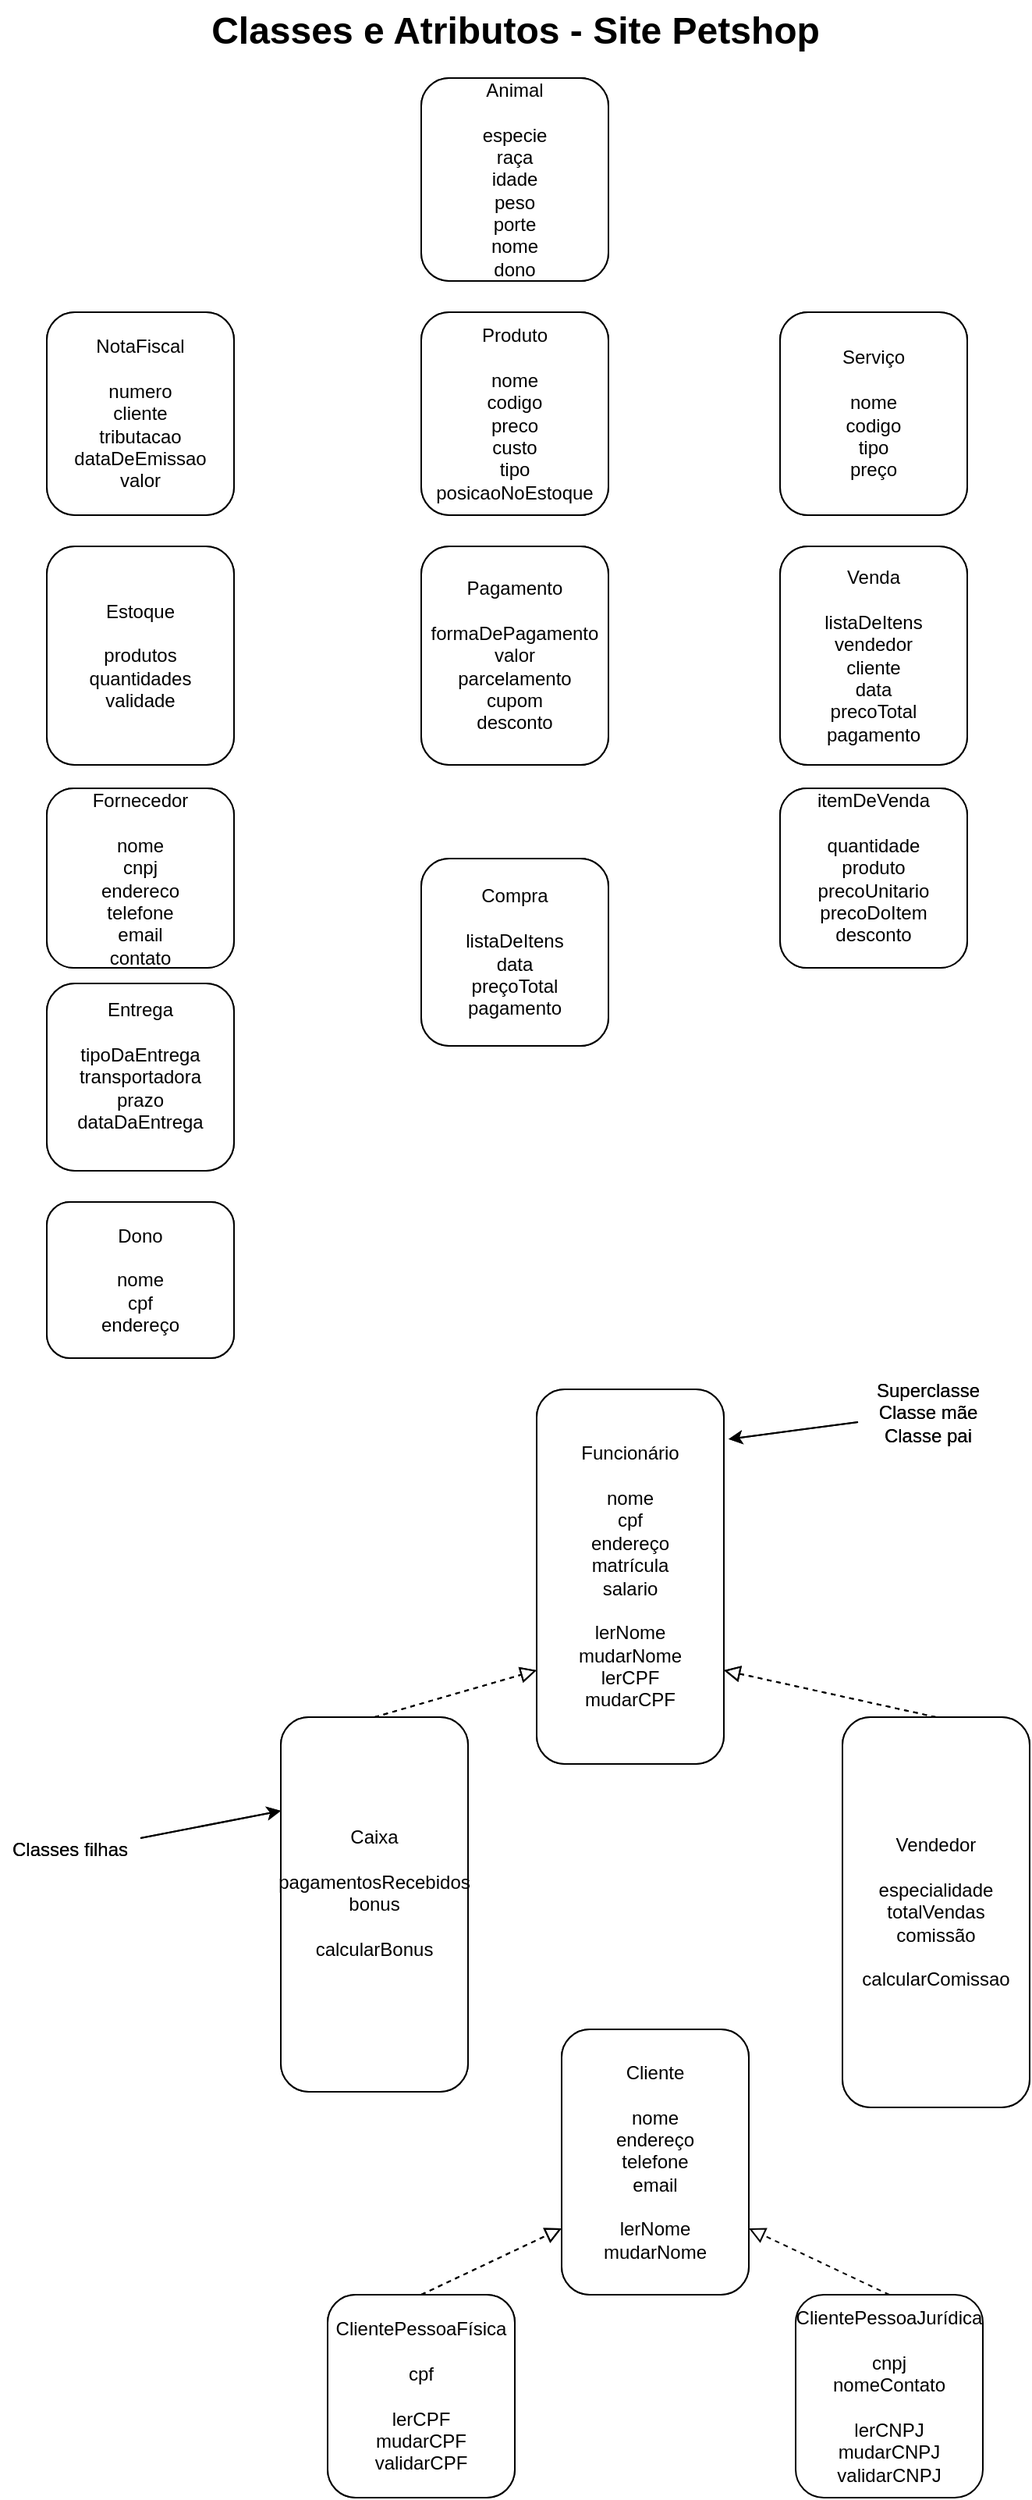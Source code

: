 <mxfile version="21.3.2" type="device" pages="8">
  <diagram id="kOBW5qXBxsvvRRf_A5RY" name="Página-1">
    <mxGraphModel dx="1306" dy="811" grid="1" gridSize="10" guides="1" tooltips="1" connect="1" arrows="1" fold="1" page="1" pageScale="1" pageWidth="827" pageHeight="1169" math="0" shadow="0">
      <root>
        <mxCell id="0" />
        <mxCell id="1" parent="0" />
        <mxCell id="A4g6byWPPwXOZB15_YZv-1" value="&lt;div&gt;Cliente&lt;/div&gt;&lt;div&gt;&lt;br&gt;&lt;/div&gt;&lt;div&gt;nome&lt;/div&gt;&lt;div&gt;endereço&lt;/div&gt;&lt;div&gt;telefone&lt;/div&gt;&lt;div&gt;email&lt;/div&gt;&lt;div&gt;&lt;br&gt;&lt;/div&gt;&lt;div&gt;&lt;div&gt;lerNome&lt;/div&gt;&lt;div&gt;mudarNome&lt;/div&gt;&lt;/div&gt;" style="rounded=1;whiteSpace=wrap;html=1;" parent="1" vertex="1">
          <mxGeometry x="430" y="1310" width="120" height="170" as="geometry" />
        </mxCell>
        <mxCell id="A4g6byWPPwXOZB15_YZv-2" value="&lt;div&gt;Animal&lt;/div&gt;&lt;div&gt;&lt;br&gt;&lt;/div&gt;&lt;div&gt;especie&lt;br&gt;&lt;/div&gt;&lt;div&gt;raça&lt;/div&gt;&lt;div&gt;idade&lt;/div&gt;&lt;div&gt;peso&lt;/div&gt;&lt;div&gt;porte&lt;/div&gt;&lt;div&gt;nome&lt;/div&gt;&lt;div&gt;dono&lt;br&gt;&lt;/div&gt;" style="rounded=1;whiteSpace=wrap;html=1;" parent="1" vertex="1">
          <mxGeometry x="340" y="60" width="120" height="130" as="geometry" />
        </mxCell>
        <mxCell id="A4g6byWPPwXOZB15_YZv-3" value="&lt;div&gt;Vendedor&lt;/div&gt;&lt;div&gt;&lt;br&gt;&lt;/div&gt;especialidade&lt;div&gt;totalVendas&lt;/div&gt;&lt;div&gt;comissão&lt;/div&gt;&lt;div&gt;&lt;br&gt;&lt;/div&gt;&lt;div&gt;calcularComissao&lt;br&gt;&lt;/div&gt;" style="rounded=1;whiteSpace=wrap;html=1;" parent="1" vertex="1">
          <mxGeometry x="610" y="1110" width="120" height="250" as="geometry" />
        </mxCell>
        <mxCell id="A4g6byWPPwXOZB15_YZv-4" value="&lt;div&gt;NotaFiscal&lt;/div&gt;&lt;div&gt;&lt;br&gt;&lt;/div&gt;&lt;div&gt;numero&lt;/div&gt;&lt;div&gt;cliente&lt;/div&gt;&lt;div&gt;tributacao&lt;/div&gt;&lt;div&gt;dataDeEmissao&lt;/div&gt;&lt;div&gt;valor&lt;br&gt;&lt;/div&gt;" style="rounded=1;whiteSpace=wrap;html=1;" parent="1" vertex="1">
          <mxGeometry x="100" y="210" width="120" height="130" as="geometry" />
        </mxCell>
        <mxCell id="A4g6byWPPwXOZB15_YZv-5" value="&lt;div&gt;Produto&lt;/div&gt;&lt;div&gt;&lt;br&gt;&lt;/div&gt;&lt;div&gt;nome&lt;/div&gt;&lt;div&gt;codigo&lt;/div&gt;&lt;div&gt;preco&lt;/div&gt;&lt;div&gt;custo&lt;/div&gt;&lt;div&gt;tipo&lt;/div&gt;&lt;div&gt;posicaoNoEstoque&lt;br&gt;&lt;/div&gt;" style="rounded=1;whiteSpace=wrap;html=1;" parent="1" vertex="1">
          <mxGeometry x="340" y="210" width="120" height="130" as="geometry" />
        </mxCell>
        <mxCell id="A4g6byWPPwXOZB15_YZv-6" value="&lt;div&gt;Serviço&lt;/div&gt;&lt;div&gt;&lt;br&gt;&lt;/div&gt;&lt;div&gt;nome&lt;/div&gt;&lt;div&gt;codigo&lt;/div&gt;&lt;div&gt;tipo&lt;/div&gt;&lt;div&gt;preço&lt;/div&gt;" style="rounded=1;whiteSpace=wrap;html=1;" parent="1" vertex="1">
          <mxGeometry x="570" y="210" width="120" height="130" as="geometry" />
        </mxCell>
        <mxCell id="A4g6byWPPwXOZB15_YZv-7" value="&lt;div&gt;Estoque&lt;/div&gt;&lt;div&gt;&lt;br&gt;&lt;/div&gt;&lt;div&gt;produtos&lt;/div&gt;&lt;div&gt;quantidades&lt;/div&gt;&lt;div&gt;validade&lt;br&gt;&lt;/div&gt;" style="rounded=1;whiteSpace=wrap;html=1;" parent="1" vertex="1">
          <mxGeometry x="100" y="360" width="120" height="140" as="geometry" />
        </mxCell>
        <mxCell id="A4g6byWPPwXOZB15_YZv-8" value="&lt;div&gt;Pagamento&lt;/div&gt;&lt;div&gt;&lt;br&gt;&lt;/div&gt;&lt;div&gt;formaDePagamento&lt;/div&gt;&lt;div&gt;valor&lt;/div&gt;&lt;div&gt;parcelamento&lt;/div&gt;&lt;div&gt;cupom&lt;/div&gt;&lt;div&gt;desconto&lt;br&gt;&lt;/div&gt;" style="rounded=1;whiteSpace=wrap;html=1;" parent="1" vertex="1">
          <mxGeometry x="340" y="360" width="120" height="140" as="geometry" />
        </mxCell>
        <mxCell id="A4g6byWPPwXOZB15_YZv-9" value="&lt;div&gt;Venda&lt;/div&gt;&lt;div&gt;&lt;br&gt;&lt;/div&gt;&lt;div&gt;listaDeItens&lt;/div&gt;&lt;div&gt;vendedor&lt;/div&gt;&lt;div&gt;cliente&lt;/div&gt;&lt;div&gt;data&lt;/div&gt;&lt;div&gt;precoTotal&lt;/div&gt;&lt;div&gt;pagamento&lt;br&gt;&lt;/div&gt;" style="rounded=1;whiteSpace=wrap;html=1;" parent="1" vertex="1">
          <mxGeometry x="570" y="360" width="120" height="140" as="geometry" />
        </mxCell>
        <mxCell id="A4g6byWPPwXOZB15_YZv-10" value="&lt;div&gt;Fornecedor&lt;/div&gt;&lt;div&gt;&lt;br&gt;&lt;/div&gt;&lt;div&gt;nome&lt;/div&gt;&lt;div&gt;cnpj&lt;/div&gt;&lt;div&gt;endereco&lt;/div&gt;&lt;div&gt;telefone&lt;/div&gt;&lt;div&gt;email&lt;/div&gt;&lt;div&gt;contato&lt;br&gt;&lt;/div&gt;" style="rounded=1;whiteSpace=wrap;html=1;" parent="1" vertex="1">
          <mxGeometry x="100" y="515" width="120" height="115" as="geometry" />
        </mxCell>
        <mxCell id="A4g6byWPPwXOZB15_YZv-11" value="&lt;div&gt;Caixa&lt;/div&gt;&lt;div&gt;&lt;br&gt;&lt;/div&gt;&lt;div&gt;pagamentosRecebidos&lt;/div&gt;&lt;div&gt;bonus&lt;/div&gt;&lt;div&gt;&lt;br&gt;&lt;/div&gt;&lt;div&gt;calcularBonus&lt;br&gt;&lt;/div&gt;&lt;div&gt;&lt;br&gt;&lt;/div&gt;" style="rounded=1;whiteSpace=wrap;html=1;" parent="1" vertex="1">
          <mxGeometry x="250" y="1110" width="120" height="240" as="geometry" />
        </mxCell>
        <mxCell id="A4g6byWPPwXOZB15_YZv-12" value="&lt;div&gt;Funcionário&lt;/div&gt;&lt;div&gt;&lt;br&gt;&lt;/div&gt;&lt;div&gt;&lt;div&gt;nome&lt;/div&gt;&lt;div&gt;cpf&lt;/div&gt;&lt;div&gt;endereço&lt;/div&gt;&lt;div&gt;matrícula&lt;/div&gt;salario&lt;/div&gt;&lt;div&gt;&lt;div&gt;&lt;br&gt;&lt;/div&gt;&lt;div&gt;lerNome&lt;/div&gt;&lt;div&gt;mudarNome&lt;/div&gt;&lt;div&gt;lerCPF&lt;/div&gt;mudarCPF&lt;/div&gt;" style="rounded=1;whiteSpace=wrap;html=1;" parent="1" vertex="1">
          <mxGeometry x="414" y="900" width="120" height="240" as="geometry" />
        </mxCell>
        <mxCell id="A4g6byWPPwXOZB15_YZv-13" value="&lt;div&gt;Entrega&lt;/div&gt;&lt;div&gt;&lt;br&gt;&lt;/div&gt;&lt;div&gt;tipoDaEntrega&lt;/div&gt;&lt;div&gt;transportadora&lt;/div&gt;&lt;div&gt;prazo&lt;/div&gt;&lt;div&gt;dataDaEntrega&lt;br&gt;&lt;/div&gt;&lt;div&gt;&lt;br&gt;&lt;/div&gt;" style="rounded=1;whiteSpace=wrap;html=1;" parent="1" vertex="1">
          <mxGeometry x="100" y="640" width="120" height="120" as="geometry" />
        </mxCell>
        <mxCell id="A4g6byWPPwXOZB15_YZv-14" value="&lt;div&gt;Compra&lt;/div&gt;&lt;div&gt;&lt;br&gt;&lt;/div&gt;&lt;div&gt;listaDeItens&lt;/div&gt;&lt;div&gt;data&lt;/div&gt;&lt;div&gt;preçoTotal&lt;/div&gt;&lt;div&gt;pagamento&lt;br&gt;&lt;/div&gt;" style="rounded=1;whiteSpace=wrap;html=1;" parent="1" vertex="1">
          <mxGeometry x="340" y="560" width="120" height="120" as="geometry" />
        </mxCell>
        <mxCell id="A4g6byWPPwXOZB15_YZv-15" value="&lt;div&gt;itemDeVenda&lt;/div&gt;&lt;div&gt;&lt;br&gt;&lt;/div&gt;&lt;div&gt;quantidade&lt;/div&gt;&lt;div&gt;produto&lt;/div&gt;&lt;div&gt;precoUnitario&lt;br&gt;&lt;/div&gt;&lt;div&gt;precoDoItem&lt;/div&gt;&lt;div&gt;desconto&lt;br&gt;&lt;/div&gt;&lt;div&gt;&lt;br&gt;&lt;/div&gt;" style="rounded=1;whiteSpace=wrap;html=1;" parent="1" vertex="1">
          <mxGeometry x="570" y="515" width="120" height="115" as="geometry" />
        </mxCell>
        <mxCell id="A4g6byWPPwXOZB15_YZv-16" value="&lt;div&gt;Dono&lt;/div&gt;&lt;div&gt;&lt;br&gt;&lt;/div&gt;&lt;div&gt;&lt;div&gt;nome&lt;/div&gt;&lt;div&gt;cpf&lt;/div&gt;&lt;div&gt;endereço&lt;/div&gt;&lt;/div&gt;" style="rounded=1;whiteSpace=wrap;html=1;" parent="1" vertex="1">
          <mxGeometry x="100" y="780" width="120" height="100" as="geometry" />
        </mxCell>
        <mxCell id="A4g6byWPPwXOZB15_YZv-19" value="&lt;div&gt;Superclasse&lt;/div&gt;&lt;div&gt;Classe mãe&lt;/div&gt;&lt;div&gt;Classe pai&lt;br&gt;&lt;/div&gt;" style="text;html=1;strokeColor=none;fillColor=none;align=center;verticalAlign=middle;whiteSpace=wrap;rounded=0;" parent="1" vertex="1">
          <mxGeometry x="620" y="900" width="90" height="30" as="geometry" />
        </mxCell>
        <mxCell id="A4g6byWPPwXOZB15_YZv-20" value="" style="endArrow=classic;html=1;rounded=0;entryX=1.025;entryY=0.133;entryDx=0;entryDy=0;entryPerimeter=0;" parent="1" source="A4g6byWPPwXOZB15_YZv-19" target="A4g6byWPPwXOZB15_YZv-12" edge="1">
          <mxGeometry width="50" height="50" relative="1" as="geometry">
            <mxPoint x="450" y="1170" as="sourcePoint" />
            <mxPoint x="500" y="1120" as="targetPoint" />
          </mxGeometry>
        </mxCell>
        <mxCell id="A4g6byWPPwXOZB15_YZv-21" value="Classes filhas" style="text;html=1;strokeColor=none;fillColor=none;align=center;verticalAlign=middle;whiteSpace=wrap;rounded=0;" parent="1" vertex="1">
          <mxGeometry x="70" y="1180" width="90" height="30" as="geometry" />
        </mxCell>
        <mxCell id="A4g6byWPPwXOZB15_YZv-24" value="" style="endArrow=classic;html=1;rounded=0;entryX=0;entryY=0.25;entryDx=0;entryDy=0;exitX=1;exitY=0.25;exitDx=0;exitDy=0;" parent="1" source="A4g6byWPPwXOZB15_YZv-21" target="A4g6byWPPwXOZB15_YZv-11" edge="1">
          <mxGeometry width="50" height="50" relative="1" as="geometry">
            <mxPoint x="630" y="880.948" as="sourcePoint" />
            <mxPoint x="547" y="891.92" as="targetPoint" />
          </mxGeometry>
        </mxCell>
        <mxCell id="A4g6byWPPwXOZB15_YZv-26" value="&lt;div&gt;ClientePessoaFísica&lt;/div&gt;&lt;div&gt;&lt;br&gt;&lt;/div&gt;&lt;div&gt;cpf&lt;/div&gt;&lt;div&gt;&lt;br&gt;&lt;/div&gt;&lt;div&gt;lerCPF&lt;/div&gt;&lt;div&gt;mudarCPF&lt;/div&gt;&lt;div&gt;validarCPF&lt;br&gt;&lt;/div&gt;" style="rounded=1;whiteSpace=wrap;html=1;" parent="1" vertex="1">
          <mxGeometry x="280" y="1480" width="120" height="130" as="geometry" />
        </mxCell>
        <mxCell id="A4g6byWPPwXOZB15_YZv-29" value="" style="endArrow=block;startArrow=none;endFill=0;startFill=0;endSize=8;html=1;verticalAlign=bottom;dashed=1;labelBackgroundColor=none;rounded=0;exitX=0.5;exitY=0;exitDx=0;exitDy=0;entryX=0;entryY=0.75;entryDx=0;entryDy=0;" parent="1" source="A4g6byWPPwXOZB15_YZv-26" target="A4g6byWPPwXOZB15_YZv-1" edge="1">
          <mxGeometry width="160" relative="1" as="geometry">
            <mxPoint x="670" y="1490" as="sourcePoint" />
            <mxPoint x="560" y="1400" as="targetPoint" />
          </mxGeometry>
        </mxCell>
        <mxCell id="A4g6byWPPwXOZB15_YZv-31" value="" style="endArrow=block;startArrow=none;endFill=0;startFill=0;endSize=8;html=1;verticalAlign=bottom;dashed=1;labelBackgroundColor=none;rounded=0;exitX=0.5;exitY=0;exitDx=0;exitDy=0;entryX=0;entryY=0.75;entryDx=0;entryDy=0;" parent="1" source="A4g6byWPPwXOZB15_YZv-11" target="A4g6byWPPwXOZB15_YZv-12" edge="1">
          <mxGeometry width="160" relative="1" as="geometry">
            <mxPoint x="350" y="1690" as="sourcePoint" />
            <mxPoint x="440" y="1597.5" as="targetPoint" />
          </mxGeometry>
        </mxCell>
        <mxCell id="A4g6byWPPwXOZB15_YZv-32" value="" style="endArrow=block;startArrow=none;endFill=0;startFill=0;endSize=8;html=1;verticalAlign=bottom;dashed=1;labelBackgroundColor=none;rounded=0;exitX=0.5;exitY=0;exitDx=0;exitDy=0;entryX=1;entryY=0.75;entryDx=0;entryDy=0;" parent="1" source="A4g6byWPPwXOZB15_YZv-3" target="A4g6byWPPwXOZB15_YZv-12" edge="1">
          <mxGeometry width="160" relative="1" as="geometry">
            <mxPoint x="320" y="1170" as="sourcePoint" />
            <mxPoint x="424" y="1090" as="targetPoint" />
          </mxGeometry>
        </mxCell>
        <mxCell id="SrkLGSmCK5STd72_zQkc-1" value="&lt;div&gt;Cliente&lt;/div&gt;&lt;div&gt;&lt;br&gt;&lt;/div&gt;&lt;div&gt;nome&lt;/div&gt;&lt;div&gt;endereço&lt;/div&gt;&lt;div&gt;telefone&lt;/div&gt;&lt;div&gt;email&lt;/div&gt;&lt;div&gt;&lt;br&gt;&lt;/div&gt;&lt;div&gt;&lt;div&gt;lerNome&lt;/div&gt;&lt;div&gt;mudarNome&lt;/div&gt;&lt;/div&gt;" style="rounded=1;whiteSpace=wrap;html=1;" parent="1" vertex="1">
          <mxGeometry x="430" y="1310" width="120" height="170" as="geometry" />
        </mxCell>
        <mxCell id="SrkLGSmCK5STd72_zQkc-2" value="&lt;div&gt;Animal&lt;/div&gt;&lt;div&gt;&lt;br&gt;&lt;/div&gt;&lt;div&gt;especie&lt;br&gt;&lt;/div&gt;&lt;div&gt;raça&lt;/div&gt;&lt;div&gt;idade&lt;/div&gt;&lt;div&gt;peso&lt;/div&gt;&lt;div&gt;porte&lt;/div&gt;&lt;div&gt;nome&lt;/div&gt;&lt;div&gt;dono&lt;br&gt;&lt;/div&gt;" style="rounded=1;whiteSpace=wrap;html=1;" parent="1" vertex="1">
          <mxGeometry x="340" y="60" width="120" height="130" as="geometry" />
        </mxCell>
        <mxCell id="SrkLGSmCK5STd72_zQkc-3" value="&lt;div&gt;Vendedor&lt;/div&gt;&lt;div&gt;&lt;br&gt;&lt;/div&gt;especialidade&lt;div&gt;totalVendas&lt;/div&gt;&lt;div&gt;comissão&lt;/div&gt;&lt;div&gt;&lt;br&gt;&lt;/div&gt;&lt;div&gt;calcularComissao&lt;br&gt;&lt;/div&gt;" style="rounded=1;whiteSpace=wrap;html=1;" parent="1" vertex="1">
          <mxGeometry x="610" y="1110" width="120" height="250" as="geometry" />
        </mxCell>
        <mxCell id="SrkLGSmCK5STd72_zQkc-4" value="&lt;div&gt;NotaFiscal&lt;/div&gt;&lt;div&gt;&lt;br&gt;&lt;/div&gt;&lt;div&gt;numero&lt;/div&gt;&lt;div&gt;cliente&lt;/div&gt;&lt;div&gt;tributacao&lt;/div&gt;&lt;div&gt;dataDeEmissao&lt;/div&gt;&lt;div&gt;valor&lt;br&gt;&lt;/div&gt;" style="rounded=1;whiteSpace=wrap;html=1;" parent="1" vertex="1">
          <mxGeometry x="100" y="210" width="120" height="130" as="geometry" />
        </mxCell>
        <mxCell id="SrkLGSmCK5STd72_zQkc-5" value="&lt;div&gt;Produto&lt;/div&gt;&lt;div&gt;&lt;br&gt;&lt;/div&gt;&lt;div&gt;nome&lt;/div&gt;&lt;div&gt;codigo&lt;/div&gt;&lt;div&gt;preco&lt;/div&gt;&lt;div&gt;custo&lt;/div&gt;&lt;div&gt;tipo&lt;/div&gt;&lt;div&gt;posicaoNoEstoque&lt;br&gt;&lt;/div&gt;" style="rounded=1;whiteSpace=wrap;html=1;" parent="1" vertex="1">
          <mxGeometry x="340" y="210" width="120" height="130" as="geometry" />
        </mxCell>
        <mxCell id="SrkLGSmCK5STd72_zQkc-6" value="&lt;div&gt;Serviço&lt;/div&gt;&lt;div&gt;&lt;br&gt;&lt;/div&gt;&lt;div&gt;nome&lt;/div&gt;&lt;div&gt;codigo&lt;/div&gt;&lt;div&gt;tipo&lt;/div&gt;&lt;div&gt;preço&lt;/div&gt;" style="rounded=1;whiteSpace=wrap;html=1;" parent="1" vertex="1">
          <mxGeometry x="570" y="210" width="120" height="130" as="geometry" />
        </mxCell>
        <mxCell id="SrkLGSmCK5STd72_zQkc-7" value="&lt;div&gt;Estoque&lt;/div&gt;&lt;div&gt;&lt;br&gt;&lt;/div&gt;&lt;div&gt;produtos&lt;/div&gt;&lt;div&gt;quantidades&lt;/div&gt;&lt;div&gt;validade&lt;br&gt;&lt;/div&gt;" style="rounded=1;whiteSpace=wrap;html=1;" parent="1" vertex="1">
          <mxGeometry x="100" y="360" width="120" height="140" as="geometry" />
        </mxCell>
        <mxCell id="SrkLGSmCK5STd72_zQkc-8" value="&lt;div&gt;Pagamento&lt;/div&gt;&lt;div&gt;&lt;br&gt;&lt;/div&gt;&lt;div&gt;formaDePagamento&lt;/div&gt;&lt;div&gt;valor&lt;/div&gt;&lt;div&gt;parcelamento&lt;/div&gt;&lt;div&gt;cupom&lt;/div&gt;&lt;div&gt;desconto&lt;br&gt;&lt;/div&gt;" style="rounded=1;whiteSpace=wrap;html=1;" parent="1" vertex="1">
          <mxGeometry x="340" y="360" width="120" height="140" as="geometry" />
        </mxCell>
        <mxCell id="SrkLGSmCK5STd72_zQkc-9" value="&lt;div&gt;Venda&lt;/div&gt;&lt;div&gt;&lt;br&gt;&lt;/div&gt;&lt;div&gt;listaDeItens&lt;/div&gt;&lt;div&gt;vendedor&lt;/div&gt;&lt;div&gt;cliente&lt;/div&gt;&lt;div&gt;data&lt;/div&gt;&lt;div&gt;precoTotal&lt;/div&gt;&lt;div&gt;pagamento&lt;br&gt;&lt;/div&gt;" style="rounded=1;whiteSpace=wrap;html=1;" parent="1" vertex="1">
          <mxGeometry x="570" y="360" width="120" height="140" as="geometry" />
        </mxCell>
        <mxCell id="SrkLGSmCK5STd72_zQkc-10" value="&lt;div&gt;Fornecedor&lt;/div&gt;&lt;div&gt;&lt;br&gt;&lt;/div&gt;&lt;div&gt;nome&lt;/div&gt;&lt;div&gt;cnpj&lt;/div&gt;&lt;div&gt;endereco&lt;/div&gt;&lt;div&gt;telefone&lt;/div&gt;&lt;div&gt;email&lt;/div&gt;&lt;div&gt;contato&lt;br&gt;&lt;/div&gt;" style="rounded=1;whiteSpace=wrap;html=1;" parent="1" vertex="1">
          <mxGeometry x="100" y="515" width="120" height="115" as="geometry" />
        </mxCell>
        <mxCell id="SrkLGSmCK5STd72_zQkc-11" value="&lt;div&gt;Caixa&lt;/div&gt;&lt;div&gt;&lt;br&gt;&lt;/div&gt;&lt;div&gt;pagamentosRecebidos&lt;/div&gt;&lt;div&gt;bonus&lt;/div&gt;&lt;div&gt;&lt;br&gt;&lt;/div&gt;&lt;div&gt;calcularBonus&lt;br&gt;&lt;/div&gt;&lt;div&gt;&lt;br&gt;&lt;/div&gt;" style="rounded=1;whiteSpace=wrap;html=1;" parent="1" vertex="1">
          <mxGeometry x="250" y="1110" width="120" height="240" as="geometry" />
        </mxCell>
        <mxCell id="SrkLGSmCK5STd72_zQkc-12" value="&lt;div&gt;Funcionário&lt;/div&gt;&lt;div&gt;&lt;br&gt;&lt;/div&gt;&lt;div&gt;&lt;div&gt;nome&lt;/div&gt;&lt;div&gt;cpf&lt;/div&gt;&lt;div&gt;endereço&lt;/div&gt;&lt;div&gt;matrícula&lt;/div&gt;salario&lt;/div&gt;&lt;div&gt;&lt;div&gt;&lt;br&gt;&lt;/div&gt;&lt;div&gt;lerNome&lt;/div&gt;&lt;div&gt;mudarNome&lt;/div&gt;&lt;div&gt;lerCPF&lt;/div&gt;mudarCPF&lt;/div&gt;" style="rounded=1;whiteSpace=wrap;html=1;" parent="1" vertex="1">
          <mxGeometry x="414" y="900" width="120" height="240" as="geometry" />
        </mxCell>
        <mxCell id="SrkLGSmCK5STd72_zQkc-13" value="&lt;div&gt;Entrega&lt;/div&gt;&lt;div&gt;&lt;br&gt;&lt;/div&gt;&lt;div&gt;tipoDaEntrega&lt;/div&gt;&lt;div&gt;transportadora&lt;/div&gt;&lt;div&gt;prazo&lt;/div&gt;&lt;div&gt;dataDaEntrega&lt;br&gt;&lt;/div&gt;&lt;div&gt;&lt;br&gt;&lt;/div&gt;" style="rounded=1;whiteSpace=wrap;html=1;" parent="1" vertex="1">
          <mxGeometry x="100" y="640" width="120" height="120" as="geometry" />
        </mxCell>
        <mxCell id="SrkLGSmCK5STd72_zQkc-14" value="&lt;div&gt;Compra&lt;/div&gt;&lt;div&gt;&lt;br&gt;&lt;/div&gt;&lt;div&gt;listaDeItens&lt;/div&gt;&lt;div&gt;data&lt;/div&gt;&lt;div&gt;preçoTotal&lt;/div&gt;&lt;div&gt;pagamento&lt;br&gt;&lt;/div&gt;" style="rounded=1;whiteSpace=wrap;html=1;" parent="1" vertex="1">
          <mxGeometry x="340" y="560" width="120" height="120" as="geometry" />
        </mxCell>
        <mxCell id="SrkLGSmCK5STd72_zQkc-15" value="&lt;div&gt;itemDeVenda&lt;/div&gt;&lt;div&gt;&lt;br&gt;&lt;/div&gt;&lt;div&gt;quantidade&lt;/div&gt;&lt;div&gt;produto&lt;/div&gt;&lt;div&gt;precoUnitario&lt;br&gt;&lt;/div&gt;&lt;div&gt;precoDoItem&lt;/div&gt;&lt;div&gt;desconto&lt;br&gt;&lt;/div&gt;&lt;div&gt;&lt;br&gt;&lt;/div&gt;" style="rounded=1;whiteSpace=wrap;html=1;" parent="1" vertex="1">
          <mxGeometry x="570" y="515" width="120" height="115" as="geometry" />
        </mxCell>
        <mxCell id="SrkLGSmCK5STd72_zQkc-16" value="&lt;div&gt;Dono&lt;/div&gt;&lt;div&gt;&lt;br&gt;&lt;/div&gt;&lt;div&gt;&lt;div&gt;nome&lt;/div&gt;&lt;div&gt;cpf&lt;/div&gt;&lt;div&gt;endereço&lt;/div&gt;&lt;/div&gt;" style="rounded=1;whiteSpace=wrap;html=1;" parent="1" vertex="1">
          <mxGeometry x="100" y="780" width="120" height="100" as="geometry" />
        </mxCell>
        <mxCell id="SrkLGSmCK5STd72_zQkc-17" value="&lt;div&gt;Superclasse&lt;/div&gt;&lt;div&gt;Classe mãe&lt;/div&gt;&lt;div&gt;Classe pai&lt;br&gt;&lt;/div&gt;" style="text;html=1;strokeColor=none;fillColor=none;align=center;verticalAlign=middle;whiteSpace=wrap;rounded=0;" parent="1" vertex="1">
          <mxGeometry x="620" y="900" width="90" height="30" as="geometry" />
        </mxCell>
        <mxCell id="SrkLGSmCK5STd72_zQkc-18" value="" style="endArrow=classic;html=1;rounded=0;entryX=1.025;entryY=0.133;entryDx=0;entryDy=0;entryPerimeter=0;" parent="1" source="SrkLGSmCK5STd72_zQkc-17" target="SrkLGSmCK5STd72_zQkc-12" edge="1">
          <mxGeometry width="50" height="50" relative="1" as="geometry">
            <mxPoint x="450" y="1170" as="sourcePoint" />
            <mxPoint x="500" y="1120" as="targetPoint" />
          </mxGeometry>
        </mxCell>
        <mxCell id="SrkLGSmCK5STd72_zQkc-19" value="Classes filhas" style="text;html=1;strokeColor=none;fillColor=none;align=center;verticalAlign=middle;whiteSpace=wrap;rounded=0;" parent="1" vertex="1">
          <mxGeometry x="70" y="1180" width="90" height="30" as="geometry" />
        </mxCell>
        <mxCell id="SrkLGSmCK5STd72_zQkc-20" value="" style="endArrow=classic;html=1;rounded=0;entryX=0;entryY=0.25;entryDx=0;entryDy=0;exitX=1;exitY=0.25;exitDx=0;exitDy=0;" parent="1" source="SrkLGSmCK5STd72_zQkc-19" target="SrkLGSmCK5STd72_zQkc-11" edge="1">
          <mxGeometry width="50" height="50" relative="1" as="geometry">
            <mxPoint x="630" y="880.948" as="sourcePoint" />
            <mxPoint x="547" y="891.92" as="targetPoint" />
          </mxGeometry>
        </mxCell>
        <mxCell id="SrkLGSmCK5STd72_zQkc-21" value="&lt;div&gt;ClientePessoaJurídica&lt;/div&gt;&lt;div&gt;&lt;br&gt;&lt;/div&gt;&lt;div&gt;cnpj&lt;/div&gt;&lt;div&gt;nomeContato&lt;/div&gt;&lt;div&gt;&lt;br&gt;&lt;/div&gt;&lt;div&gt;lerCNPJ&lt;/div&gt;&lt;div&gt;mudarCNPJ&lt;/div&gt;&lt;div&gt;validarCNPJ&lt;br&gt;&lt;/div&gt;" style="rounded=1;whiteSpace=wrap;html=1;" parent="1" vertex="1">
          <mxGeometry x="580" y="1480" width="120" height="130" as="geometry" />
        </mxCell>
        <mxCell id="SrkLGSmCK5STd72_zQkc-22" value="&lt;div&gt;ClientePessoaFísica&lt;/div&gt;&lt;div&gt;&lt;br&gt;&lt;/div&gt;&lt;div&gt;cpf&lt;/div&gt;&lt;div&gt;&lt;br&gt;&lt;/div&gt;&lt;div&gt;lerCPF&lt;/div&gt;&lt;div&gt;mudarCPF&lt;/div&gt;&lt;div&gt;validarCPF&lt;br&gt;&lt;/div&gt;" style="rounded=1;whiteSpace=wrap;html=1;" parent="1" vertex="1">
          <mxGeometry x="280" y="1480" width="120" height="130" as="geometry" />
        </mxCell>
        <mxCell id="SrkLGSmCK5STd72_zQkc-23" value="" style="endArrow=block;startArrow=none;endFill=0;startFill=0;endSize=8;html=1;verticalAlign=bottom;dashed=1;labelBackgroundColor=none;rounded=0;exitX=0.5;exitY=0;exitDx=0;exitDy=0;entryX=1;entryY=0.75;entryDx=0;entryDy=0;" parent="1" source="SrkLGSmCK5STd72_zQkc-21" edge="1" target="SrkLGSmCK5STd72_zQkc-1">
          <mxGeometry width="160" relative="1" as="geometry">
            <mxPoint x="390" y="1390" as="sourcePoint" />
            <mxPoint x="550" y="1390" as="targetPoint" />
          </mxGeometry>
        </mxCell>
        <mxCell id="SrkLGSmCK5STd72_zQkc-24" value="" style="endArrow=block;startArrow=none;endFill=0;startFill=0;endSize=8;html=1;verticalAlign=bottom;dashed=1;labelBackgroundColor=none;rounded=0;exitX=0.5;exitY=0;exitDx=0;exitDy=0;entryX=0;entryY=0.75;entryDx=0;entryDy=0;" parent="1" source="SrkLGSmCK5STd72_zQkc-22" target="SrkLGSmCK5STd72_zQkc-1" edge="1">
          <mxGeometry width="160" relative="1" as="geometry">
            <mxPoint x="670" y="1490" as="sourcePoint" />
            <mxPoint x="560" y="1400" as="targetPoint" />
          </mxGeometry>
        </mxCell>
        <mxCell id="SrkLGSmCK5STd72_zQkc-25" value="" style="endArrow=block;startArrow=none;endFill=0;startFill=0;endSize=8;html=1;verticalAlign=bottom;dashed=1;labelBackgroundColor=none;rounded=0;exitX=0.5;exitY=0;exitDx=0;exitDy=0;entryX=0;entryY=0.75;entryDx=0;entryDy=0;" parent="1" source="SrkLGSmCK5STd72_zQkc-11" target="SrkLGSmCK5STd72_zQkc-12" edge="1">
          <mxGeometry width="160" relative="1" as="geometry">
            <mxPoint x="350" y="1690" as="sourcePoint" />
            <mxPoint x="440" y="1597.5" as="targetPoint" />
          </mxGeometry>
        </mxCell>
        <mxCell id="SrkLGSmCK5STd72_zQkc-26" value="" style="endArrow=block;startArrow=none;endFill=0;startFill=0;endSize=8;html=1;verticalAlign=bottom;dashed=1;labelBackgroundColor=none;rounded=0;exitX=0.5;exitY=0;exitDx=0;exitDy=0;entryX=1;entryY=0.75;entryDx=0;entryDy=0;" parent="1" source="SrkLGSmCK5STd72_zQkc-3" target="SrkLGSmCK5STd72_zQkc-12" edge="1">
          <mxGeometry width="160" relative="1" as="geometry">
            <mxPoint x="320" y="1170" as="sourcePoint" />
            <mxPoint x="424" y="1090" as="targetPoint" />
          </mxGeometry>
        </mxCell>
        <mxCell id="zscBqNdr1VX-TM0f9Eey-1" value="Classes e Atributos - Site Petshop" style="text;strokeColor=none;fillColor=none;html=1;fontSize=24;fontStyle=1;verticalAlign=middle;align=center;" vertex="1" parent="1">
          <mxGeometry x="350" y="10" width="100" height="40" as="geometry" />
        </mxCell>
      </root>
    </mxGraphModel>
  </diagram>
  <diagram id="Z70HgQ9yTey82-l0avFL" name="Página-2">
    <mxGraphModel dx="1306" dy="857" grid="1" gridSize="10" guides="1" tooltips="1" connect="1" arrows="1" fold="1" page="1" pageScale="1" pageWidth="827" pageHeight="1169" math="0" shadow="0">
      <root>
        <mxCell id="0" />
        <mxCell id="1" parent="0" />
        <mxCell id="WjZS-nh97guhKJaj2OEd-1" value="&lt;div&gt;Cliente&lt;/div&gt;&lt;div&gt;&lt;br&gt;&lt;/div&gt;&lt;div&gt;nome&lt;/div&gt;&lt;div&gt;endereço&lt;/div&gt;&lt;div&gt;telefone&lt;/div&gt;&lt;div&gt;email&lt;/div&gt;&lt;div&gt;&lt;br&gt;&lt;/div&gt;&lt;div&gt;&lt;div&gt;lerNome&lt;/div&gt;&lt;div&gt;mudarNome&lt;/div&gt;&lt;/div&gt;" style="rounded=1;whiteSpace=wrap;html=1;" vertex="1" parent="1">
          <mxGeometry x="370" y="1500" width="120" height="170" as="geometry" />
        </mxCell>
        <mxCell id="WjZS-nh97guhKJaj2OEd-2" value="&lt;div&gt;Animal&lt;/div&gt;&lt;div&gt;&lt;br&gt;&lt;/div&gt;&lt;div&gt;especie&lt;br&gt;&lt;/div&gt;&lt;div&gt;raça&lt;/div&gt;&lt;div&gt;idade&lt;/div&gt;&lt;div&gt;peso&lt;/div&gt;&lt;div&gt;porte&lt;/div&gt;&lt;div&gt;nome&lt;/div&gt;&lt;div&gt;dono&lt;br&gt;&lt;/div&gt;" style="rounded=1;whiteSpace=wrap;html=1;" vertex="1" parent="1">
          <mxGeometry x="370" y="130" width="120" height="130" as="geometry" />
        </mxCell>
        <mxCell id="WjZS-nh97guhKJaj2OEd-3" value="&lt;div&gt;Vendedor&lt;/div&gt;&lt;div&gt;&lt;br&gt;&lt;/div&gt;especialidade&lt;div&gt;totalVendas&lt;/div&gt;&lt;div&gt;comissão&lt;/div&gt;&lt;div&gt;&lt;br&gt;&lt;/div&gt;&lt;div&gt;calcularComissao&lt;br&gt;&lt;/div&gt;" style="rounded=1;whiteSpace=wrap;html=1;" vertex="1" parent="1">
          <mxGeometry x="550" y="1200" width="120" height="250" as="geometry" />
        </mxCell>
        <mxCell id="WjZS-nh97guhKJaj2OEd-4" value="&lt;div&gt;NotaFiscal&lt;/div&gt;&lt;div&gt;&lt;br&gt;&lt;/div&gt;&lt;div&gt;numero&lt;/div&gt;&lt;div&gt;cliente&lt;/div&gt;&lt;div&gt;tributacao&lt;/div&gt;&lt;div&gt;dataDeEmissao&lt;/div&gt;&lt;div&gt;valor&lt;br&gt;&lt;/div&gt;" style="rounded=1;whiteSpace=wrap;html=1;" vertex="1" parent="1">
          <mxGeometry x="130" y="280" width="120" height="130" as="geometry" />
        </mxCell>
        <mxCell id="WjZS-nh97guhKJaj2OEd-5" value="&lt;div&gt;Produto&lt;/div&gt;&lt;div&gt;&lt;br&gt;&lt;/div&gt;&lt;div&gt;nome&lt;/div&gt;&lt;div&gt;codigo&lt;/div&gt;&lt;div&gt;preco&lt;/div&gt;&lt;div&gt;custo&lt;/div&gt;&lt;div&gt;tipo&lt;/div&gt;&lt;div&gt;posicaoNoEstoque&lt;br&gt;&lt;/div&gt;" style="rounded=1;whiteSpace=wrap;html=1;" vertex="1" parent="1">
          <mxGeometry x="370" y="280" width="120" height="130" as="geometry" />
        </mxCell>
        <mxCell id="WjZS-nh97guhKJaj2OEd-6" value="&lt;div&gt;Serviço&lt;/div&gt;&lt;div&gt;&lt;br&gt;&lt;/div&gt;&lt;div&gt;nome&lt;/div&gt;&lt;div&gt;codigo&lt;/div&gt;&lt;div&gt;tipo&lt;/div&gt;&lt;div&gt;preço&lt;/div&gt;" style="rounded=1;whiteSpace=wrap;html=1;" vertex="1" parent="1">
          <mxGeometry x="600" y="280" width="120" height="130" as="geometry" />
        </mxCell>
        <mxCell id="WjZS-nh97guhKJaj2OEd-7" value="&lt;div&gt;Estoque&lt;/div&gt;&lt;div&gt;&lt;br&gt;&lt;/div&gt;&lt;div&gt;produtos&lt;/div&gt;&lt;div&gt;quantidades&lt;/div&gt;&lt;div&gt;validade&lt;br&gt;&lt;/div&gt;" style="rounded=1;whiteSpace=wrap;html=1;" vertex="1" parent="1">
          <mxGeometry x="130" y="430" width="120" height="140" as="geometry" />
        </mxCell>
        <mxCell id="WjZS-nh97guhKJaj2OEd-8" value="&lt;div&gt;Pagamento&lt;/div&gt;&lt;div&gt;&lt;br&gt;&lt;/div&gt;&lt;div&gt;formaDePagamento&lt;/div&gt;&lt;div&gt;valor&lt;/div&gt;&lt;div&gt;parcelamento&lt;/div&gt;&lt;div&gt;cupom&lt;/div&gt;&lt;div&gt;desconto&lt;br&gt;&lt;/div&gt;" style="rounded=1;whiteSpace=wrap;html=1;" vertex="1" parent="1">
          <mxGeometry x="370" y="430" width="120" height="140" as="geometry" />
        </mxCell>
        <mxCell id="WjZS-nh97guhKJaj2OEd-9" value="&lt;div&gt;Venda&lt;/div&gt;&lt;div&gt;&lt;br&gt;&lt;/div&gt;&lt;div&gt;listaDeItens&lt;/div&gt;&lt;div&gt;vendedor&lt;/div&gt;&lt;div&gt;cliente&lt;/div&gt;&lt;div&gt;data&lt;/div&gt;&lt;div&gt;precoTotal&lt;/div&gt;&lt;div&gt;pagamento&lt;br&gt;&lt;/div&gt;" style="rounded=1;whiteSpace=wrap;html=1;" vertex="1" parent="1">
          <mxGeometry x="600" y="430" width="120" height="140" as="geometry" />
        </mxCell>
        <mxCell id="WjZS-nh97guhKJaj2OEd-10" value="&lt;div&gt;Fornecedor&lt;/div&gt;&lt;div&gt;&lt;br&gt;&lt;/div&gt;&lt;div&gt;nome&lt;/div&gt;&lt;div&gt;cnpj&lt;/div&gt;&lt;div&gt;endereco&lt;/div&gt;&lt;div&gt;telefone&lt;/div&gt;&lt;div&gt;email&lt;/div&gt;&lt;div&gt;contato&lt;br&gt;&lt;/div&gt;" style="rounded=1;whiteSpace=wrap;html=1;" vertex="1" parent="1">
          <mxGeometry x="130" y="585" width="120" height="115" as="geometry" />
        </mxCell>
        <mxCell id="WjZS-nh97guhKJaj2OEd-11" value="&lt;div&gt;Caixa&lt;/div&gt;&lt;div&gt;&lt;br&gt;&lt;/div&gt;&lt;div&gt;pagamentosRecebidos&lt;/div&gt;&lt;div&gt;bonus&lt;/div&gt;&lt;div&gt;&lt;br&gt;&lt;/div&gt;&lt;div&gt;calcularBonus&lt;br&gt;&lt;/div&gt;&lt;div&gt;&lt;br&gt;&lt;/div&gt;" style="rounded=1;whiteSpace=wrap;html=1;" vertex="1" parent="1">
          <mxGeometry x="190" y="1200" width="120" height="240" as="geometry" />
        </mxCell>
        <mxCell id="WjZS-nh97guhKJaj2OEd-12" value="&lt;div&gt;Funcionário&lt;/div&gt;&lt;div&gt;&lt;br&gt;&lt;/div&gt;&lt;div&gt;&lt;div&gt;nome&lt;/div&gt;&lt;div&gt;cpf&lt;/div&gt;&lt;div&gt;endereço&lt;/div&gt;&lt;div&gt;matrícula&lt;/div&gt;salario&lt;/div&gt;&lt;div&gt;&lt;div&gt;&lt;br&gt;&lt;/div&gt;&lt;div&gt;lerNome&lt;/div&gt;&lt;div&gt;mudarNome&lt;/div&gt;&lt;div&gt;lerCPF&lt;/div&gt;mudarCPF&lt;/div&gt;" style="rounded=1;whiteSpace=wrap;html=1;" vertex="1" parent="1">
          <mxGeometry x="354" y="940" width="120" height="240" as="geometry" />
        </mxCell>
        <mxCell id="WjZS-nh97guhKJaj2OEd-13" value="&lt;div&gt;Entrega&lt;/div&gt;&lt;div&gt;&lt;br&gt;&lt;/div&gt;&lt;div&gt;tipoDaEntrega&lt;/div&gt;&lt;div&gt;transportadora&lt;/div&gt;&lt;div&gt;prazo&lt;/div&gt;&lt;div&gt;dataDaEntrega&lt;br&gt;&lt;/div&gt;&lt;div&gt;&lt;br&gt;&lt;/div&gt;" style="rounded=1;whiteSpace=wrap;html=1;" vertex="1" parent="1">
          <mxGeometry x="130" y="710" width="120" height="120" as="geometry" />
        </mxCell>
        <mxCell id="WjZS-nh97guhKJaj2OEd-14" value="&lt;div&gt;Compra&lt;/div&gt;&lt;div&gt;&lt;br&gt;&lt;/div&gt;&lt;div&gt;listaDeItens&lt;/div&gt;&lt;div&gt;data&lt;/div&gt;&lt;div&gt;preçoTotal&lt;/div&gt;&lt;div&gt;pagamento&lt;br&gt;&lt;/div&gt;" style="rounded=1;whiteSpace=wrap;html=1;" vertex="1" parent="1">
          <mxGeometry x="370" y="710" width="120" height="120" as="geometry" />
        </mxCell>
        <mxCell id="WjZS-nh97guhKJaj2OEd-15" value="&lt;div&gt;itemDeVenda&lt;/div&gt;&lt;div&gt;&lt;br&gt;&lt;/div&gt;&lt;div&gt;quantidade&lt;/div&gt;&lt;div&gt;produto&lt;/div&gt;&lt;div&gt;precoUnitario&lt;br&gt;&lt;/div&gt;&lt;div&gt;precoDoItem&lt;/div&gt;&lt;div&gt;desconto&lt;br&gt;&lt;/div&gt;&lt;div&gt;&lt;br&gt;&lt;/div&gt;" style="rounded=1;whiteSpace=wrap;html=1;" vertex="1" parent="1">
          <mxGeometry x="600" y="585" width="120" height="115" as="geometry" />
        </mxCell>
        <mxCell id="WjZS-nh97guhKJaj2OEd-16" value="&lt;div&gt;Dono&lt;/div&gt;&lt;div&gt;&lt;br&gt;&lt;/div&gt;&lt;div&gt;&lt;div&gt;nome&lt;/div&gt;&lt;div&gt;cpf&lt;/div&gt;&lt;div&gt;endereço&lt;/div&gt;&lt;/div&gt;" style="rounded=1;whiteSpace=wrap;html=1;" vertex="1" parent="1">
          <mxGeometry x="130" y="850" width="120" height="100" as="geometry" />
        </mxCell>
        <mxCell id="WjZS-nh97guhKJaj2OEd-17" value="&lt;div&gt;Superclasse&lt;/div&gt;&lt;div&gt;Classe mãe&lt;/div&gt;&lt;div&gt;Classe pai&lt;br&gt;&lt;/div&gt;" style="text;html=1;strokeColor=none;fillColor=none;align=center;verticalAlign=middle;whiteSpace=wrap;rounded=0;" vertex="1" parent="1">
          <mxGeometry x="560" y="940" width="90" height="30" as="geometry" />
        </mxCell>
        <mxCell id="WjZS-nh97guhKJaj2OEd-18" value="" style="endArrow=classic;html=1;rounded=0;entryX=1.025;entryY=0.133;entryDx=0;entryDy=0;entryPerimeter=0;" edge="1" parent="1" source="WjZS-nh97guhKJaj2OEd-17" target="WjZS-nh97guhKJaj2OEd-12">
          <mxGeometry width="50" height="50" relative="1" as="geometry">
            <mxPoint x="390" y="1210" as="sourcePoint" />
            <mxPoint x="440" y="1160" as="targetPoint" />
          </mxGeometry>
        </mxCell>
        <mxCell id="WjZS-nh97guhKJaj2OEd-19" value="Classes filhas" style="text;html=1;strokeColor=none;fillColor=none;align=center;verticalAlign=middle;whiteSpace=wrap;rounded=0;" vertex="1" parent="1">
          <mxGeometry x="10" y="1270" width="90" height="30" as="geometry" />
        </mxCell>
        <mxCell id="WjZS-nh97guhKJaj2OEd-20" value="" style="endArrow=classic;html=1;rounded=0;entryX=0;entryY=0.25;entryDx=0;entryDy=0;exitX=1;exitY=0.25;exitDx=0;exitDy=0;" edge="1" parent="1" source="WjZS-nh97guhKJaj2OEd-19" target="WjZS-nh97guhKJaj2OEd-11">
          <mxGeometry width="50" height="50" relative="1" as="geometry">
            <mxPoint x="570" y="970.948" as="sourcePoint" />
            <mxPoint x="487" y="981.92" as="targetPoint" />
          </mxGeometry>
        </mxCell>
        <mxCell id="WjZS-nh97guhKJaj2OEd-21" value="&lt;div&gt;ClientePessoaJurídica&lt;/div&gt;&lt;div&gt;&lt;br&gt;&lt;/div&gt;&lt;div&gt;cnpj&lt;/div&gt;&lt;div&gt;nomeContato&lt;/div&gt;&lt;div&gt;&lt;br&gt;&lt;/div&gt;&lt;div&gt;lerCNPJ&lt;/div&gt;&lt;div&gt;mudarCNPJ&lt;/div&gt;&lt;div&gt;validarCNPJ&lt;br&gt;&lt;/div&gt;" style="rounded=1;whiteSpace=wrap;html=1;" vertex="1" parent="1">
          <mxGeometry x="540" y="1720" width="120" height="130" as="geometry" />
        </mxCell>
        <mxCell id="WjZS-nh97guhKJaj2OEd-22" value="&lt;div&gt;ClientePessoaFísica&lt;/div&gt;&lt;div&gt;&lt;br&gt;&lt;/div&gt;&lt;div&gt;cpf&lt;/div&gt;&lt;div&gt;&lt;br&gt;&lt;/div&gt;&lt;div&gt;lerCPF&lt;/div&gt;&lt;div&gt;mudarCPF&lt;/div&gt;&lt;div&gt;validarCPF&lt;br&gt;&lt;/div&gt;" style="rounded=1;whiteSpace=wrap;html=1;" vertex="1" parent="1">
          <mxGeometry x="220" y="1720" width="120" height="130" as="geometry" />
        </mxCell>
        <mxCell id="WjZS-nh97guhKJaj2OEd-23" value="" style="endArrow=block;startArrow=none;endFill=0;startFill=0;endSize=8;html=1;verticalAlign=bottom;dashed=1;labelBackgroundColor=none;rounded=0;exitX=0.5;exitY=0;exitDx=0;exitDy=0;" edge="1" parent="1" source="WjZS-nh97guhKJaj2OEd-21">
          <mxGeometry width="160" relative="1" as="geometry">
            <mxPoint x="330" y="1630" as="sourcePoint" />
            <mxPoint x="490" y="1630" as="targetPoint" />
          </mxGeometry>
        </mxCell>
        <mxCell id="WjZS-nh97guhKJaj2OEd-24" value="" style="endArrow=block;startArrow=none;endFill=0;startFill=0;endSize=8;html=1;verticalAlign=bottom;dashed=1;labelBackgroundColor=none;rounded=0;exitX=0.5;exitY=0;exitDx=0;exitDy=0;entryX=0;entryY=0.75;entryDx=0;entryDy=0;" edge="1" parent="1" source="WjZS-nh97guhKJaj2OEd-22" target="WjZS-nh97guhKJaj2OEd-1">
          <mxGeometry width="160" relative="1" as="geometry">
            <mxPoint x="610" y="1730" as="sourcePoint" />
            <mxPoint x="500" y="1640" as="targetPoint" />
          </mxGeometry>
        </mxCell>
        <mxCell id="WjZS-nh97guhKJaj2OEd-25" value="" style="endArrow=block;startArrow=none;endFill=0;startFill=0;endSize=8;html=1;verticalAlign=bottom;dashed=1;labelBackgroundColor=none;rounded=0;exitX=0.5;exitY=0;exitDx=0;exitDy=0;entryX=0;entryY=0.75;entryDx=0;entryDy=0;" edge="1" parent="1" source="WjZS-nh97guhKJaj2OEd-11" target="WjZS-nh97guhKJaj2OEd-12">
          <mxGeometry width="160" relative="1" as="geometry">
            <mxPoint x="290" y="1730" as="sourcePoint" />
            <mxPoint x="380" y="1637.5" as="targetPoint" />
          </mxGeometry>
        </mxCell>
        <mxCell id="WjZS-nh97guhKJaj2OEd-26" value="" style="endArrow=block;startArrow=none;endFill=0;startFill=0;endSize=8;html=1;verticalAlign=bottom;dashed=1;labelBackgroundColor=none;rounded=0;exitX=0.5;exitY=0;exitDx=0;exitDy=0;entryX=1;entryY=0.75;entryDx=0;entryDy=0;" edge="1" parent="1" source="WjZS-nh97guhKJaj2OEd-3" target="WjZS-nh97guhKJaj2OEd-12">
          <mxGeometry width="160" relative="1" as="geometry">
            <mxPoint x="260" y="1210" as="sourcePoint" />
            <mxPoint x="364" y="1130" as="targetPoint" />
          </mxGeometry>
        </mxCell>
      </root>
    </mxGraphModel>
  </diagram>
  <diagram id="wuu808FK6vPGnxVmV5_3" name="Página-3">
    <mxGraphModel dx="1306" dy="811" grid="1" gridSize="10" guides="1" tooltips="1" connect="1" arrows="1" fold="1" page="1" pageScale="1" pageWidth="827" pageHeight="1169" math="0" shadow="0">
      <root>
        <mxCell id="0" />
        <mxCell id="1" parent="0" />
        <mxCell id="Rjh51Jeo3Xv3geStxutj-1" value="Classe Pet" style="swimlane;" vertex="1" parent="1">
          <mxGeometry x="430" y="70" width="320" height="200" as="geometry" />
        </mxCell>
        <mxCell id="Rjh51Jeo3Xv3geStxutj-2" value="&lt;div&gt;&lt;span style=&quot;white-space: pre;&quot;&gt;	&lt;/span&gt;Atributos:&lt;br&gt;&lt;/div&gt;&lt;ul&gt;&lt;li&gt;Nome&lt;/li&gt;&lt;li&gt;Espécie&lt;/li&gt;&lt;li&gt;Raça&lt;/li&gt;&lt;li&gt;Gênero&lt;/li&gt;&lt;li&gt;Porte&lt;/li&gt;&lt;li&gt;Condições&lt;/li&gt;&lt;li&gt;Especificações&lt;/li&gt;&lt;li&gt;Remédios&lt;/li&gt;&lt;/ul&gt;" style="text;html=1;strokeColor=none;fillColor=none;align=left;verticalAlign=top;whiteSpace=wrap;rounded=0;fontSize=12;" vertex="1" parent="Rjh51Jeo3Xv3geStxutj-1">
          <mxGeometry x="-10" y="20" width="140" height="180" as="geometry" />
        </mxCell>
        <mxCell id="Rjh51Jeo3Xv3geStxutj-3" value="&lt;div&gt;&lt;span style=&quot;white-space: pre;&quot;&gt;	&lt;/span&gt;Métodos:&lt;br&gt;&lt;/div&gt;&lt;ul&gt;&lt;li&gt;Identificar o animal&lt;/li&gt;&lt;li&gt;Identificar o tipo do animal&lt;/li&gt;&lt;li&gt;Identificar problemas físicos que o animal possui&lt;/li&gt;&lt;li&gt;Especificações identificarão que tipo de cuidados especiais devem ser&amp;nbsp; tomados&lt;/li&gt;&lt;li&gt;Qual tipo de remédio controlado que o animal ingere&lt;/li&gt;&lt;/ul&gt;" style="text;html=1;strokeColor=none;fillColor=none;align=left;verticalAlign=top;whiteSpace=wrap;rounded=0;fontSize=12;" vertex="1" parent="Rjh51Jeo3Xv3geStxutj-1">
          <mxGeometry x="90" y="20" width="230" height="180" as="geometry" />
        </mxCell>
        <mxCell id="Rjh51Jeo3Xv3geStxutj-4" value="Classe Cliente" style="swimlane;" vertex="1" parent="1">
          <mxGeometry x="40" y="70" width="320" height="200" as="geometry" />
        </mxCell>
        <mxCell id="Rjh51Jeo3Xv3geStxutj-5" value="&lt;div&gt;&lt;span style=&quot;white-space: pre;&quot;&gt;	&lt;/span&gt;Atributos:&lt;/div&gt;&lt;ul&gt;&lt;li&gt;Nome&lt;/li&gt;&lt;li&gt;RG&lt;/li&gt;&lt;li&gt;CPF&lt;/li&gt;&lt;li&gt;Telefone&lt;/li&gt;&lt;li&gt;E-mail&lt;/li&gt;&lt;li&gt;Senha&lt;/li&gt;&lt;li&gt;Data de nascimento&lt;/li&gt;&lt;li&gt;Endereço de entrega&lt;/li&gt;&lt;/ul&gt;" style="text;html=1;strokeColor=none;fillColor=none;align=left;verticalAlign=top;whiteSpace=wrap;rounded=0;fontSize=12;" vertex="1" parent="Rjh51Jeo3Xv3geStxutj-4">
          <mxGeometry x="-20" y="20" width="180" height="180" as="geometry" />
        </mxCell>
        <mxCell id="Rjh51Jeo3Xv3geStxutj-6" value="&lt;div&gt;&lt;span style=&quot;white-space: pre;&quot;&gt;	&lt;/span&gt;Métodos:&lt;/div&gt;&lt;ul&gt;&lt;li&gt;Nome&lt;/li&gt;&lt;li&gt;RG&lt;/li&gt;&lt;li&gt;CPF&lt;/li&gt;&lt;li&gt;Telefone&lt;/li&gt;&lt;li&gt;E-mail&lt;/li&gt;&lt;li&gt;Senha&lt;/li&gt;&lt;li&gt;Data de nascimento&lt;/li&gt;&lt;li&gt;Endereço de entrega&lt;/li&gt;&lt;/ul&gt;" style="text;html=1;strokeColor=none;fillColor=none;align=left;verticalAlign=top;whiteSpace=wrap;rounded=0;fontSize=12;" vertex="1" parent="Rjh51Jeo3Xv3geStxutj-4">
          <mxGeometry x="130" y="20" width="180" height="180" as="geometry" />
        </mxCell>
        <mxCell id="Rjh51Jeo3Xv3geStxutj-7" value="UPet" style="text;html=1;strokeColor=none;fillColor=none;align=center;verticalAlign=middle;whiteSpace=wrap;rounded=0;fontSize=30;" vertex="1" parent="1">
          <mxGeometry x="360" y="20" width="60" height="30" as="geometry" />
        </mxCell>
        <mxCell id="Rjh51Jeo3Xv3geStxutj-8" value="Classe Produto" style="swimlane;fontSize=12;" vertex="1" parent="1">
          <mxGeometry x="430" y="290" width="340" height="200" as="geometry" />
        </mxCell>
        <mxCell id="Rjh51Jeo3Xv3geStxutj-9" value="&lt;div&gt;&lt;span style=&quot;white-space: pre;&quot;&gt;	&lt;/span&gt;Atributos:&lt;br&gt;&lt;/div&gt;&lt;ul&gt;&lt;li&gt;Grupo de produto&lt;/li&gt;&lt;li&gt;Nome do produto&lt;/li&gt;&lt;li&gt;Quantidade (g, kg, un)&lt;/li&gt;&lt;li&gt;Marca&lt;/li&gt;&lt;li&gt;Composição&lt;/li&gt;&lt;li&gt;Animal designado&lt;/li&gt;&lt;li&gt;Indicações&lt;/li&gt;&lt;li&gt;Preço&lt;/li&gt;&lt;li&gt;Foto&lt;/li&gt;&lt;/ul&gt;&lt;div&gt;&lt;br&gt;&lt;/div&gt;&lt;div&gt;&lt;br&gt;&lt;/div&gt;" style="text;html=1;strokeColor=none;fillColor=none;align=left;verticalAlign=top;whiteSpace=wrap;rounded=0;fontSize=12;" vertex="1" parent="Rjh51Jeo3Xv3geStxutj-8">
          <mxGeometry x="-10" y="20" width="210" height="180" as="geometry" />
        </mxCell>
        <mxCell id="Rjh51Jeo3Xv3geStxutj-10" value="&lt;div&gt;&lt;span style=&quot;white-space: pre;&quot;&gt;	&lt;/span&gt;Métodos:&lt;br&gt;&lt;/div&gt;&lt;ul&gt;&lt;li&gt;nome&lt;/li&gt;&lt;/ul&gt;" style="text;html=1;strokeColor=none;fillColor=none;align=left;verticalAlign=top;whiteSpace=wrap;rounded=0;fontSize=12;" vertex="1" parent="Rjh51Jeo3Xv3geStxutj-8">
          <mxGeometry x="130" y="20" width="210" height="180" as="geometry" />
        </mxCell>
        <mxCell id="Rjh51Jeo3Xv3geStxutj-11" value="Classe Funcionário" style="swimlane;fontSize=12;" vertex="1" parent="1">
          <mxGeometry x="430" y="510" width="340" height="260" as="geometry" />
        </mxCell>
        <mxCell id="Rjh51Jeo3Xv3geStxutj-12" value="&lt;div&gt;&lt;span style=&quot;white-space: pre;&quot;&gt;	&lt;/span&gt;Atributos:&lt;br&gt;&lt;/div&gt;&lt;ul&gt;&lt;li&gt;Nome&lt;/li&gt;&lt;li&gt;Gênero&lt;/li&gt;&lt;li&gt;CPF&lt;/li&gt;&lt;li&gt;CTPS&lt;/li&gt;&lt;li&gt;E-mail&lt;/li&gt;&lt;li&gt;Telefone&lt;/li&gt;&lt;li&gt;Função&lt;/li&gt;&lt;li&gt;Endereço&lt;/li&gt;&lt;li&gt;Data de Nascimento&lt;/li&gt;&lt;li&gt;Cerfiticados&lt;/li&gt;&lt;/ul&gt;" style="text;html=1;strokeColor=none;fillColor=none;align=left;verticalAlign=top;whiteSpace=wrap;rounded=0;fontSize=12;" vertex="1" parent="Rjh51Jeo3Xv3geStxutj-11">
          <mxGeometry x="-10" y="20" width="210" height="240" as="geometry" />
        </mxCell>
        <mxCell id="Rjh51Jeo3Xv3geStxutj-13" value="&lt;div&gt;&lt;span style=&quot;white-space: pre;&quot;&gt;	&lt;/span&gt;Métodos:&lt;br&gt;&lt;/div&gt;&lt;ul&gt;&lt;li&gt;nome&lt;/li&gt;&lt;/ul&gt;" style="text;html=1;strokeColor=none;fillColor=none;align=left;verticalAlign=top;whiteSpace=wrap;rounded=0;fontSize=12;" vertex="1" parent="Rjh51Jeo3Xv3geStxutj-11">
          <mxGeometry x="120" y="20" width="210" height="180" as="geometry" />
        </mxCell>
        <mxCell id="Rjh51Jeo3Xv3geStxutj-14" value="Classe de Fornecedor" style="swimlane;fontSize=12;" vertex="1" parent="1">
          <mxGeometry x="40" y="290" width="330" height="200" as="geometry" />
        </mxCell>
        <mxCell id="Rjh51Jeo3Xv3geStxutj-15" value="&lt;div&gt;&lt;span style=&quot;white-space: pre;&quot;&gt;	&lt;/span&gt;Atributos:&lt;br&gt;&lt;/div&gt;&lt;ul&gt;&lt;li&gt;Nome&lt;/li&gt;&lt;li&gt;CNPJ&lt;/li&gt;&lt;li&gt;Endereço&lt;/li&gt;&lt;li&gt;Telefone&lt;/li&gt;&lt;li&gt;E-mail&lt;/li&gt;&lt;li&gt;Produtos&lt;/li&gt;&lt;li&gt;Valores&lt;/li&gt;&lt;li&gt;Transporte&lt;/li&gt;&lt;/ul&gt;" style="text;html=1;strokeColor=none;fillColor=none;align=left;verticalAlign=top;whiteSpace=wrap;rounded=0;fontSize=12;" vertex="1" parent="Rjh51Jeo3Xv3geStxutj-14">
          <mxGeometry x="-10" y="20" width="210" height="180" as="geometry" />
        </mxCell>
        <mxCell id="Rjh51Jeo3Xv3geStxutj-16" value="&lt;div&gt;&lt;span style=&quot;white-space: pre;&quot;&gt;	&lt;/span&gt;Métodos:&lt;br&gt;&lt;/div&gt;&lt;ul&gt;&lt;li&gt;nome&lt;/li&gt;&lt;/ul&gt;" style="text;html=1;strokeColor=none;fillColor=none;align=left;verticalAlign=top;whiteSpace=wrap;rounded=0;fontSize=12;" vertex="1" parent="Rjh51Jeo3Xv3geStxutj-14">
          <mxGeometry x="120" y="20" width="210" height="180" as="geometry" />
        </mxCell>
        <mxCell id="Rjh51Jeo3Xv3geStxutj-17" value="Classe Serviços" style="swimlane;fontSize=12;" vertex="1" parent="1">
          <mxGeometry x="40" y="507" width="330" height="200" as="geometry" />
        </mxCell>
        <mxCell id="Rjh51Jeo3Xv3geStxutj-18" value="&lt;div&gt;&lt;span style=&quot;white-space: pre;&quot;&gt;	&lt;/span&gt;Atributos:&lt;br&gt;&lt;/div&gt;&lt;ul&gt;&lt;li&gt;Nome&lt;/li&gt;&lt;li&gt;Função&lt;/li&gt;&lt;li&gt;Especialização&lt;/li&gt;&lt;li&gt;Funcionário&lt;/li&gt;&lt;li&gt;Preço&lt;/li&gt;&lt;li&gt;Horário&lt;/li&gt;&lt;/ul&gt;" style="text;html=1;strokeColor=none;fillColor=none;align=left;verticalAlign=top;whiteSpace=wrap;rounded=0;fontSize=12;" vertex="1" parent="Rjh51Jeo3Xv3geStxutj-17">
          <mxGeometry x="-10" y="20" width="210" height="180" as="geometry" />
        </mxCell>
        <mxCell id="Rjh51Jeo3Xv3geStxutj-19" value="&lt;div&gt;&lt;span style=&quot;white-space: pre;&quot;&gt;	&lt;/span&gt;Métodos:&lt;br&gt;&lt;/div&gt;&lt;ul&gt;&lt;li&gt;nome&lt;/li&gt;&lt;/ul&gt;" style="text;html=1;strokeColor=none;fillColor=none;align=left;verticalAlign=top;whiteSpace=wrap;rounded=0;fontSize=12;" vertex="1" parent="Rjh51Jeo3Xv3geStxutj-17">
          <mxGeometry x="120" y="20" width="210" height="180" as="geometry" />
        </mxCell>
        <mxCell id="Rjh51Jeo3Xv3geStxutj-20" value="Classe Transporte" style="swimlane;fontSize=12;" vertex="1" parent="1">
          <mxGeometry x="40" y="730" width="330" height="280" as="geometry" />
        </mxCell>
        <mxCell id="Rjh51Jeo3Xv3geStxutj-21" value="&lt;div&gt;&lt;span style=&quot;white-space: pre;&quot;&gt;	&lt;/span&gt;Atributos:&lt;br&gt;&lt;/div&gt;&lt;ul&gt;&lt;li&gt;Endereço&lt;/li&gt;&lt;li&gt;Modelo de Veículo&lt;/li&gt;&lt;li&gt;Placa de Veiculo&lt;/li&gt;&lt;li&gt;Licença&lt;/li&gt;&lt;li&gt;CNH&lt;/li&gt;&lt;li&gt;Motorista&lt;/li&gt;&lt;li&gt;Tipo de animal ou produto&lt;/li&gt;&lt;li&gt;Tamanho&lt;/li&gt;&lt;li&gt;Necessidade especial&lt;/li&gt;&lt;li&gt;Data da entrega&lt;/li&gt;&lt;li&gt;Forma de Pagamento&lt;/li&gt;&lt;/ul&gt;" style="text;html=1;strokeColor=none;fillColor=none;align=left;verticalAlign=top;whiteSpace=wrap;rounded=0;fontSize=12;" vertex="1" parent="Rjh51Jeo3Xv3geStxutj-20">
          <mxGeometry x="-10" y="20" width="210" height="220" as="geometry" />
        </mxCell>
        <mxCell id="Rjh51Jeo3Xv3geStxutj-22" value="&lt;div&gt;&lt;span style=&quot;white-space: pre;&quot;&gt;	&lt;/span&gt;Métodos:&lt;br&gt;&lt;/div&gt;&lt;ul&gt;&lt;li&gt;nome&lt;/li&gt;&lt;/ul&gt;" style="text;html=1;strokeColor=none;fillColor=none;align=left;verticalAlign=top;whiteSpace=wrap;rounded=0;fontSize=12;" vertex="1" parent="Rjh51Jeo3Xv3geStxutj-20">
          <mxGeometry x="150" y="20" width="180" height="260" as="geometry" />
        </mxCell>
      </root>
    </mxGraphModel>
  </diagram>
  <diagram id="UKzNZ6dTsPU5_2VKn_YB" name="Página-4">
    <mxGraphModel dx="1306" dy="857" grid="1" gridSize="10" guides="1" tooltips="1" connect="1" arrows="1" fold="1" page="1" pageScale="1" pageWidth="827" pageHeight="1169" math="0" shadow="0">
      <root>
        <mxCell id="0" />
        <mxCell id="1" parent="0" />
        <mxCell id="QSzTmK0R1_ZSymb_T-1I-1" value="" style="ellipse;html=1;shape=startState;fillColor=#000000;strokeColor=#ff0000;rounded=1;shadow=0;comic=0;labelBackgroundColor=none;fontFamily=Verdana;fontSize=12;fontColor=#000000;align=center;direction=south;" vertex="1" parent="1">
          <mxGeometry x="130" y="265" width="30" height="30" as="geometry" />
        </mxCell>
        <mxCell id="QSzTmK0R1_ZSymb_T-1I-2" style="edgeStyle=orthogonalEdgeStyle;rounded=0;orthogonalLoop=1;jettySize=auto;html=1;entryX=0.75;entryY=0;entryDx=0;entryDy=0;exitX=0.5;exitY=1;exitDx=0;exitDy=0;" edge="1" parent="1" source="QSzTmK0R1_ZSymb_T-1I-14" target="QSzTmK0R1_ZSymb_T-1I-7">
          <mxGeometry relative="1" as="geometry">
            <mxPoint x="500" y="370" as="targetPoint" />
            <Array as="points">
              <mxPoint x="635" y="340" />
              <mxPoint x="500" y="340" />
            </Array>
          </mxGeometry>
        </mxCell>
        <mxCell id="QSzTmK0R1_ZSymb_T-1I-3" value="" style="edgeStyle=orthogonalEdgeStyle;rounded=0;orthogonalLoop=1;jettySize=auto;html=1;" edge="1" parent="1" source="QSzTmK0R1_ZSymb_T-1I-4" target="QSzTmK0R1_ZSymb_T-1I-14">
          <mxGeometry relative="1" as="geometry" />
        </mxCell>
        <mxCell id="QSzTmK0R1_ZSymb_T-1I-4" value="Vazio" style="rounded=1;whiteSpace=wrap;html=1;arcSize=24;fillColor=#ffffc0;strokeColor=#ff0000;shadow=0;comic=0;labelBackgroundColor=none;fontFamily=Verdana;fontSize=12;fontColor=#000000;align=center;" vertex="1" parent="1">
          <mxGeometry x="270" y="250" width="120" height="60" as="geometry" />
        </mxCell>
        <mxCell id="QSzTmK0R1_ZSymb_T-1I-5" style="edgeStyle=orthogonalEdgeStyle;html=1;labelBackgroundColor=none;endArrow=open;endSize=8;strokeColor=#ff0000;fontFamily=Verdana;fontSize=12;align=left;entryX=0;entryY=0.5;entryDx=0;entryDy=0;" edge="1" parent="1" source="QSzTmK0R1_ZSymb_T-1I-1" target="QSzTmK0R1_ZSymb_T-1I-4">
          <mxGeometry relative="1" as="geometry">
            <mxPoint x="250" y="280" as="targetPoint" />
            <Array as="points" />
          </mxGeometry>
        </mxCell>
        <mxCell id="QSzTmK0R1_ZSymb_T-1I-6" value="" style="edgeStyle=orthogonalEdgeStyle;rounded=0;orthogonalLoop=1;jettySize=auto;html=1;" edge="1" parent="1" source="QSzTmK0R1_ZSymb_T-1I-7" target="QSzTmK0R1_ZSymb_T-1I-19">
          <mxGeometry relative="1" as="geometry" />
        </mxCell>
        <mxCell id="QSzTmK0R1_ZSymb_T-1I-7" value="" style="rounded=1;whiteSpace=wrap;html=1;arcSize=24;fillColor=#ffffc0;strokeColor=#ff0000;shadow=0;comic=0;labelBackgroundColor=none;fontFamily=Verdana;fontSize=12;fontColor=#000000;align=center;" vertex="1" parent="1">
          <mxGeometry x="410" y="400" width="120" height="60" as="geometry" />
        </mxCell>
        <mxCell id="QSzTmK0R1_ZSymb_T-1I-8" value="Colocou produto no carrinho" style="text;html=1;align=center;verticalAlign=middle;resizable=0;points=[];autosize=1;strokeColor=none;fillColor=none;" vertex="1" parent="1">
          <mxGeometry x="500" y="340" width="170" height="30" as="geometry" />
        </mxCell>
        <mxCell id="QSzTmK0R1_ZSymb_T-1I-9" value="Tirou produto do carrinho" style="text;html=1;align=center;verticalAlign=middle;resizable=0;points=[];autosize=1;strokeColor=none;fillColor=none;" vertex="1" parent="1">
          <mxGeometry x="320" y="360" width="160" height="30" as="geometry" />
        </mxCell>
        <mxCell id="QSzTmK0R1_ZSymb_T-1I-10" style="edgeStyle=orthogonalEdgeStyle;rounded=0;orthogonalLoop=1;jettySize=auto;html=1;entryX=0.5;entryY=1;entryDx=0;entryDy=0;" edge="1" parent="1" target="QSzTmK0R1_ZSymb_T-1I-4">
          <mxGeometry relative="1" as="geometry">
            <mxPoint x="410" y="430" as="sourcePoint" />
          </mxGeometry>
        </mxCell>
        <mxCell id="QSzTmK0R1_ZSymb_T-1I-11" style="edgeStyle=orthogonalEdgeStyle;rounded=0;orthogonalLoop=1;jettySize=auto;html=1;entryX=0;entryY=0.5;entryDx=0;entryDy=0;" edge="1" parent="1" target="QSzTmK0R1_ZSymb_T-1I-16">
          <mxGeometry relative="1" as="geometry">
            <mxPoint x="530" y="430" as="sourcePoint" />
          </mxGeometry>
        </mxCell>
        <mxCell id="QSzTmK0R1_ZSymb_T-1I-12" value="Carrinho com produto" style="text;html=1;align=center;verticalAlign=middle;resizable=0;points=[];autosize=1;strokeColor=none;fillColor=none;" vertex="1" parent="1">
          <mxGeometry x="400" y="415" width="140" height="30" as="geometry" />
        </mxCell>
        <mxCell id="QSzTmK0R1_ZSymb_T-1I-13" value="Logar" style="text;html=1;align=center;verticalAlign=middle;resizable=0;points=[];autosize=1;strokeColor=none;fillColor=none;" vertex="1" parent="1">
          <mxGeometry x="180" y="250" width="50" height="30" as="geometry" />
        </mxCell>
        <mxCell id="QSzTmK0R1_ZSymb_T-1I-14" value="Busca de produto" style="rounded=1;whiteSpace=wrap;html=1;arcSize=24;fillColor=#ffffc0;strokeColor=#ff0000;shadow=0;comic=0;labelBackgroundColor=none;fontFamily=Verdana;fontSize=12;fontColor=#000000;align=center;" vertex="1" parent="1">
          <mxGeometry x="580" y="250" width="120" height="60" as="geometry" />
        </mxCell>
        <mxCell id="QSzTmK0R1_ZSymb_T-1I-15" value="" style="edgeStyle=orthogonalEdgeStyle;rounded=0;orthogonalLoop=1;jettySize=auto;html=1;" edge="1" parent="1" source="QSzTmK0R1_ZSymb_T-1I-16" target="QSzTmK0R1_ZSymb_T-1I-24">
          <mxGeometry relative="1" as="geometry">
            <Array as="points">
              <mxPoint x="820" y="390" />
              <mxPoint x="820" y="390" />
            </Array>
          </mxGeometry>
        </mxCell>
        <mxCell id="QSzTmK0R1_ZSymb_T-1I-16" value="Finalizar carrinho" style="rounded=1;whiteSpace=wrap;html=1;arcSize=24;fillColor=#ffffc0;strokeColor=#ff0000;shadow=0;comic=0;labelBackgroundColor=none;fontFamily=Verdana;fontSize=12;fontColor=#000000;align=center;" vertex="1" parent="1">
          <mxGeometry x="730" y="400" width="120" height="60" as="geometry" />
        </mxCell>
        <mxCell id="QSzTmK0R1_ZSymb_T-1I-17" style="edgeStyle=orthogonalEdgeStyle;rounded=0;orthogonalLoop=1;jettySize=auto;html=1;" edge="1" parent="1" source="QSzTmK0R1_ZSymb_T-1I-19">
          <mxGeometry relative="1" as="geometry">
            <mxPoint x="280" y="320" as="targetPoint" />
          </mxGeometry>
        </mxCell>
        <mxCell id="QSzTmK0R1_ZSymb_T-1I-18" style="edgeStyle=orthogonalEdgeStyle;rounded=0;orthogonalLoop=1;jettySize=auto;html=1;entryX=0.5;entryY=1;entryDx=0;entryDy=0;" edge="1" parent="1" source="QSzTmK0R1_ZSymb_T-1I-19" target="QSzTmK0R1_ZSymb_T-1I-16">
          <mxGeometry relative="1" as="geometry" />
        </mxCell>
        <mxCell id="QSzTmK0R1_ZSymb_T-1I-19" value="Lista de desejos" style="rounded=1;whiteSpace=wrap;html=1;arcSize=24;fillColor=#ffffc0;strokeColor=#ff0000;shadow=0;comic=0;labelBackgroundColor=none;fontFamily=Verdana;fontSize=12;fontColor=#000000;align=center;" vertex="1" parent="1">
          <mxGeometry x="320" y="520" width="120" height="60" as="geometry" />
        </mxCell>
        <mxCell id="QSzTmK0R1_ZSymb_T-1I-20" value="Expirou o tempo / &lt;br&gt;Acabou o produto" style="text;html=1;align=center;verticalAlign=middle;resizable=0;points=[];autosize=1;strokeColor=none;fillColor=none;" vertex="1" parent="1">
          <mxGeometry x="160" y="425" width="120" height="40" as="geometry" />
        </mxCell>
        <mxCell id="QSzTmK0R1_ZSymb_T-1I-21" value="Favoritou o produto" style="text;html=1;align=center;verticalAlign=middle;resizable=0;points=[];autosize=1;strokeColor=none;fillColor=none;" vertex="1" parent="1">
          <mxGeometry x="440" y="490" width="130" height="30" as="geometry" />
        </mxCell>
        <mxCell id="QSzTmK0R1_ZSymb_T-1I-22" style="edgeStyle=orthogonalEdgeStyle;rounded=0;orthogonalLoop=1;jettySize=auto;html=1;entryX=0.5;entryY=0;entryDx=0;entryDy=0;" edge="1" parent="1" source="QSzTmK0R1_ZSymb_T-1I-24" target="QSzTmK0R1_ZSymb_T-1I-16">
          <mxGeometry relative="1" as="geometry" />
        </mxCell>
        <mxCell id="QSzTmK0R1_ZSymb_T-1I-23" value="" style="edgeStyle=orthogonalEdgeStyle;rounded=0;orthogonalLoop=1;jettySize=auto;html=1;" edge="1" parent="1" source="QSzTmK0R1_ZSymb_T-1I-24" target="QSzTmK0R1_ZSymb_T-1I-30">
          <mxGeometry relative="1" as="geometry" />
        </mxCell>
        <mxCell id="QSzTmK0R1_ZSymb_T-1I-24" value="Aguardando pagamento" style="rounded=1;whiteSpace=wrap;html=1;arcSize=24;fillColor=#ffffc0;strokeColor=#ff0000;shadow=0;comic=0;labelBackgroundColor=none;fontFamily=Verdana;fontSize=12;fontColor=#000000;align=center;" vertex="1" parent="1">
          <mxGeometry x="730" y="250" width="120" height="60" as="geometry" />
        </mxCell>
        <mxCell id="QSzTmK0R1_ZSymb_T-1I-25" value="Escolher o pagamento" style="text;html=1;align=center;verticalAlign=middle;resizable=0;points=[];autosize=1;strokeColor=none;fillColor=none;" vertex="1" parent="1">
          <mxGeometry x="820" y="340" width="140" height="30" as="geometry" />
        </mxCell>
        <mxCell id="QSzTmK0R1_ZSymb_T-1I-26" value="Compra não validada" style="text;html=1;align=center;verticalAlign=middle;resizable=0;points=[];autosize=1;strokeColor=none;fillColor=none;" vertex="1" parent="1">
          <mxGeometry x="650" y="370" width="140" height="30" as="geometry" />
        </mxCell>
        <mxCell id="QSzTmK0R1_ZSymb_T-1I-27" value="Escolheu os produtos" style="text;html=1;align=center;verticalAlign=middle;resizable=0;points=[];autosize=1;strokeColor=none;fillColor=none;" vertex="1" parent="1">
          <mxGeometry x="570" y="430" width="140" height="30" as="geometry" />
        </mxCell>
        <mxCell id="QSzTmK0R1_ZSymb_T-1I-28" value="Escolheu os produtos" style="text;html=1;align=center;verticalAlign=middle;resizable=0;points=[];autosize=1;strokeColor=none;fillColor=none;" vertex="1" parent="1">
          <mxGeometry x="580" y="550" width="140" height="30" as="geometry" />
        </mxCell>
        <mxCell id="QSzTmK0R1_ZSymb_T-1I-29" style="edgeStyle=orthogonalEdgeStyle;rounded=0;orthogonalLoop=1;jettySize=auto;html=1;strokeColor=#FF3333;" edge="1" parent="1" source="QSzTmK0R1_ZSymb_T-1I-30" target="QSzTmK0R1_ZSymb_T-1I-32">
          <mxGeometry relative="1" as="geometry" />
        </mxCell>
        <mxCell id="QSzTmK0R1_ZSymb_T-1I-30" value="Acompanhamento da entrega" style="rounded=1;whiteSpace=wrap;html=1;arcSize=24;fillColor=#ffffc0;strokeColor=#ff0000;shadow=0;comic=0;labelBackgroundColor=none;fontFamily=Verdana;fontSize=12;fontColor=#000000;align=center;" vertex="1" parent="1">
          <mxGeometry x="730" y="110" width="120" height="60" as="geometry" />
        </mxCell>
        <mxCell id="QSzTmK0R1_ZSymb_T-1I-31" value="Pagamento aprovado" style="text;html=1;align=center;verticalAlign=middle;resizable=0;points=[];autosize=1;strokeColor=none;fillColor=none;" vertex="1" parent="1">
          <mxGeometry x="790" y="200" width="140" height="30" as="geometry" />
        </mxCell>
        <mxCell id="QSzTmK0R1_ZSymb_T-1I-32" value="" style="ellipse;html=1;shape=startState;fillColor=#000000;strokeColor=#ff0000;rounded=1;shadow=0;comic=0;labelBackgroundColor=none;fontFamily=Verdana;fontSize=12;fontColor=#000000;align=center;direction=south;" vertex="1" parent="1">
          <mxGeometry x="990" y="125" width="30" height="30" as="geometry" />
        </mxCell>
        <mxCell id="QSzTmK0R1_ZSymb_T-1I-33" value="&lt;span style=&quot;color: rgb(0, 0, 0); font-family: Helvetica; font-size: 12px; font-style: normal; font-variant-ligatures: normal; font-variant-caps: normal; font-weight: 400; letter-spacing: normal; orphans: 2; text-align: center; text-indent: 0px; text-transform: none; widows: 2; word-spacing: 0px; -webkit-text-stroke-width: 0px; background-color: rgb(248, 249, 250); text-decoration-thickness: initial; text-decoration-style: initial; text-decoration-color: initial; float: none; display: inline !important;&quot;&gt;Pedido entregue&lt;/span&gt;" style="text;whiteSpace=wrap;html=1;" vertex="1" parent="1">
          <mxGeometry x="870" y="115" width="150" height="40" as="geometry" />
        </mxCell>
      </root>
    </mxGraphModel>
  </diagram>
  <diagram id="mQd7OjHaYRAeCWhuXMeN" name="Página-5">
    <mxGraphModel dx="2133" dy="857" grid="1" gridSize="10" guides="1" tooltips="1" connect="1" arrows="1" fold="1" page="1" pageScale="1" pageWidth="827" pageHeight="1169" math="0" shadow="0">
      <root>
        <mxCell id="0" />
        <mxCell id="1" parent="0" />
        <mxCell id="MnEmPTt4N7ZfXFW_6xiJ-1" value="Sistema de Gestão do Petshop - Cliente faz cadastro" style="swimlane;html=1;childLayout=stackLayout;startSize=20;rounded=0;shadow=0;comic=0;labelBackgroundColor=none;strokeWidth=1;fontFamily=Verdana;fontSize=12;align=center;" vertex="1" parent="1">
          <mxGeometry x="-70" y="20" width="810" height="1450" as="geometry" />
        </mxCell>
        <mxCell id="MnEmPTt4N7ZfXFW_6xiJ-2" value="Apresentação (Interface de Usuário)" style="swimlane;html=1;startSize=20;" vertex="1" parent="MnEmPTt4N7ZfXFW_6xiJ-1">
          <mxGeometry y="20" width="250" height="1430" as="geometry" />
        </mxCell>
        <mxCell id="MnEmPTt4N7ZfXFW_6xiJ-3" style="edgeStyle=orthogonalEdgeStyle;rounded=0;orthogonalLoop=1;jettySize=auto;html=1;" edge="1" parent="MnEmPTt4N7ZfXFW_6xiJ-2" source="MnEmPTt4N7ZfXFW_6xiJ-4">
          <mxGeometry relative="1" as="geometry">
            <mxPoint x="125" y="130" as="targetPoint" />
          </mxGeometry>
        </mxCell>
        <mxCell id="MnEmPTt4N7ZfXFW_6xiJ-4" value="" style="ellipse;fillColor=#000000;strokeColor=none;" vertex="1" parent="MnEmPTt4N7ZfXFW_6xiJ-2">
          <mxGeometry x="110" y="70" width="30" height="30" as="geometry" />
        </mxCell>
        <mxCell id="MnEmPTt4N7ZfXFW_6xiJ-5" style="edgeStyle=orthogonalEdgeStyle;rounded=0;orthogonalLoop=1;jettySize=auto;html=1;entryX=0.5;entryY=0;entryDx=0;entryDy=0;" edge="1" parent="MnEmPTt4N7ZfXFW_6xiJ-2" source="MnEmPTt4N7ZfXFW_6xiJ-6" target="MnEmPTt4N7ZfXFW_6xiJ-8">
          <mxGeometry relative="1" as="geometry" />
        </mxCell>
        <mxCell id="MnEmPTt4N7ZfXFW_6xiJ-6" value="Cliente seleciona Realizar Cadastro" style="rounded=1;whiteSpace=wrap;html=1;arcSize=40;fontColor=#000000;fillColor=#ffffc0;strokeColor=#ff0000;" vertex="1" parent="MnEmPTt4N7ZfXFW_6xiJ-2">
          <mxGeometry x="65" y="130" width="120" height="40" as="geometry" />
        </mxCell>
        <mxCell id="MnEmPTt4N7ZfXFW_6xiJ-7" style="edgeStyle=orthogonalEdgeStyle;rounded=0;orthogonalLoop=1;jettySize=auto;html=1;" edge="1" parent="MnEmPTt4N7ZfXFW_6xiJ-2" source="MnEmPTt4N7ZfXFW_6xiJ-8" target="MnEmPTt4N7ZfXFW_6xiJ-10">
          <mxGeometry relative="1" as="geometry" />
        </mxCell>
        <mxCell id="MnEmPTt4N7ZfXFW_6xiJ-8" value="Sistema apresenta form de Cadastro de Clientes" style="rounded=1;whiteSpace=wrap;html=1;arcSize=40;fontColor=#000000;fillColor=#ffffc0;strokeColor=#ff0000;" vertex="1" parent="MnEmPTt4N7ZfXFW_6xiJ-2">
          <mxGeometry x="65" y="200" width="120" height="40" as="geometry" />
        </mxCell>
        <mxCell id="MnEmPTt4N7ZfXFW_6xiJ-9" style="edgeStyle=orthogonalEdgeStyle;rounded=0;orthogonalLoop=1;jettySize=auto;html=1;entryX=0.5;entryY=0;entryDx=0;entryDy=0;" edge="1" parent="MnEmPTt4N7ZfXFW_6xiJ-2" source="MnEmPTt4N7ZfXFW_6xiJ-10" target="MnEmPTt4N7ZfXFW_6xiJ-12">
          <mxGeometry relative="1" as="geometry" />
        </mxCell>
        <mxCell id="MnEmPTt4N7ZfXFW_6xiJ-10" value="Cliente preenche os dados" style="rounded=1;whiteSpace=wrap;html=1;arcSize=40;fontColor=#000000;fillColor=#ffffc0;strokeColor=#ff0000;" vertex="1" parent="MnEmPTt4N7ZfXFW_6xiJ-2">
          <mxGeometry x="65" y="270" width="120" height="40" as="geometry" />
        </mxCell>
        <mxCell id="MnEmPTt4N7ZfXFW_6xiJ-11" style="edgeStyle=orthogonalEdgeStyle;rounded=0;orthogonalLoop=1;jettySize=auto;html=1;" edge="1" parent="MnEmPTt4N7ZfXFW_6xiJ-2" source="MnEmPTt4N7ZfXFW_6xiJ-12" target="MnEmPTt4N7ZfXFW_6xiJ-14">
          <mxGeometry relative="1" as="geometry" />
        </mxCell>
        <mxCell id="MnEmPTt4N7ZfXFW_6xiJ-12" value="Aplicação valida os dados " style="rounded=1;whiteSpace=wrap;html=1;arcSize=40;fontColor=#000000;fillColor=#ffffc0;strokeColor=#ff0000;" vertex="1" parent="MnEmPTt4N7ZfXFW_6xiJ-2">
          <mxGeometry x="65" y="340" width="120" height="40" as="geometry" />
        </mxCell>
        <mxCell id="MnEmPTt4N7ZfXFW_6xiJ-13" style="edgeStyle=orthogonalEdgeStyle;rounded=0;orthogonalLoop=1;jettySize=auto;html=1;" edge="1" parent="MnEmPTt4N7ZfXFW_6xiJ-2" source="MnEmPTt4N7ZfXFW_6xiJ-14" target="MnEmPTt4N7ZfXFW_6xiJ-16">
          <mxGeometry relative="1" as="geometry" />
        </mxCell>
        <mxCell id="MnEmPTt4N7ZfXFW_6xiJ-14" value="Dados válidos?" style="rhombus;" vertex="1" parent="MnEmPTt4N7ZfXFW_6xiJ-2">
          <mxGeometry x="70" y="410" width="110" height="50" as="geometry" />
        </mxCell>
        <mxCell id="MnEmPTt4N7ZfXFW_6xiJ-15" style="edgeStyle=orthogonalEdgeStyle;rounded=0;orthogonalLoop=1;jettySize=auto;html=1;entryX=0;entryY=0.5;entryDx=0;entryDy=0;" edge="1" parent="MnEmPTt4N7ZfXFW_6xiJ-2" source="MnEmPTt4N7ZfXFW_6xiJ-16" target="MnEmPTt4N7ZfXFW_6xiJ-10">
          <mxGeometry relative="1" as="geometry">
            <Array as="points">
              <mxPoint x="45" y="500" />
              <mxPoint x="45" y="290" />
            </Array>
          </mxGeometry>
        </mxCell>
        <mxCell id="MnEmPTt4N7ZfXFW_6xiJ-16" value="Apresenta mensagem de erro" style="rounded=1;whiteSpace=wrap;html=1;arcSize=40;fontColor=#000000;fillColor=#ffffc0;strokeColor=#ff0000;" vertex="1" parent="MnEmPTt4N7ZfXFW_6xiJ-2">
          <mxGeometry x="65" y="480" width="120" height="40" as="geometry" />
        </mxCell>
        <mxCell id="MnEmPTt4N7ZfXFW_6xiJ-17" value="Não" style="text;align=center;fontStyle=1;verticalAlign=middle;spacingLeft=3;spacingRight=3;strokeColor=none;rotatable=0;points=[[0,0.5],[1,0.5]];portConstraint=eastwest;" vertex="1" parent="MnEmPTt4N7ZfXFW_6xiJ-2">
          <mxGeometry x="110" y="454" width="80" height="26" as="geometry" />
        </mxCell>
        <mxCell id="MnEmPTt4N7ZfXFW_6xiJ-18" value="Informa cliente que e-mail já cadastrado" style="rounded=1;whiteSpace=wrap;html=1;arcSize=40;fontColor=#000000;fillColor=#ffffc0;strokeColor=#ff0000;" vertex="1" parent="MnEmPTt4N7ZfXFW_6xiJ-2">
          <mxGeometry x="60" y="637.5" width="120" height="40" as="geometry" />
        </mxCell>
        <mxCell id="MnEmPTt4N7ZfXFW_6xiJ-19" value="Sim" style="text;align=center;fontStyle=1;verticalAlign=middle;spacingLeft=3;spacingRight=3;strokeColor=none;rotatable=0;points=[[0,0.5],[1,0.5]];portConstraint=eastwest;" vertex="1" parent="MnEmPTt4N7ZfXFW_6xiJ-2">
          <mxGeometry x="150" y="410" width="80" height="26" as="geometry" />
        </mxCell>
        <mxCell id="MnEmPTt4N7ZfXFW_6xiJ-20" value="Cliente submete cadastro" style="rounded=1;whiteSpace=wrap;html=1;arcSize=40;fontColor=#000000;fillColor=#ffffc0;strokeColor=#ff0000;" vertex="1" parent="MnEmPTt4N7ZfXFW_6xiJ-2">
          <mxGeometry x="65" y="550" width="120" height="40" as="geometry" />
        </mxCell>
        <mxCell id="MnEmPTt4N7ZfXFW_6xiJ-21" style="edgeStyle=orthogonalEdgeStyle;rounded=0;orthogonalLoop=1;jettySize=auto;html=1;entryX=1;entryY=0.5;entryDx=0;entryDy=0;exitX=1;exitY=0.5;exitDx=0;exitDy=0;" edge="1" parent="MnEmPTt4N7ZfXFW_6xiJ-2" source="MnEmPTt4N7ZfXFW_6xiJ-14" target="MnEmPTt4N7ZfXFW_6xiJ-20">
          <mxGeometry relative="1" as="geometry" />
        </mxCell>
        <mxCell id="MnEmPTt4N7ZfXFW_6xiJ-22" value="Informa cliente que CPF já cadastrado" style="rounded=1;whiteSpace=wrap;html=1;arcSize=40;fontColor=#000000;fillColor=#ffffc0;strokeColor=#ff0000;" vertex="1" parent="MnEmPTt4N7ZfXFW_6xiJ-2">
          <mxGeometry x="70" y="810" width="120" height="40" as="geometry" />
        </mxCell>
        <mxCell id="MnEmPTt4N7ZfXFW_6xiJ-23" style="edgeStyle=orthogonalEdgeStyle;rounded=0;orthogonalLoop=1;jettySize=auto;html=1;entryX=0.5;entryY=0;entryDx=0;entryDy=0;" edge="1" parent="MnEmPTt4N7ZfXFW_6xiJ-2" source="MnEmPTt4N7ZfXFW_6xiJ-24" target="MnEmPTt4N7ZfXFW_6xiJ-26">
          <mxGeometry relative="1" as="geometry" />
        </mxCell>
        <mxCell id="MnEmPTt4N7ZfXFW_6xiJ-24" value="Realizar Cadastro do(s) Pet(s) " style="rounded=1;whiteSpace=wrap;html=1;arcSize=40;fontColor=#000000;fillColor=#ffffc0;strokeColor=#ff0000;" vertex="1" parent="MnEmPTt4N7ZfXFW_6xiJ-2">
          <mxGeometry x="70" y="970" width="120" height="40" as="geometry" />
        </mxCell>
        <mxCell id="MnEmPTt4N7ZfXFW_6xiJ-25" style="edgeStyle=orthogonalEdgeStyle;rounded=0;orthogonalLoop=1;jettySize=auto;html=1;" edge="1" parent="MnEmPTt4N7ZfXFW_6xiJ-2" source="MnEmPTt4N7ZfXFW_6xiJ-26" target="MnEmPTt4N7ZfXFW_6xiJ-27">
          <mxGeometry relative="1" as="geometry" />
        </mxCell>
        <mxCell id="MnEmPTt4N7ZfXFW_6xiJ-26" value="Sistema pede para entrar senha" style="rounded=1;whiteSpace=wrap;html=1;arcSize=40;fontColor=#000000;fillColor=#ffffc0;strokeColor=#ff0000;" vertex="1" parent="MnEmPTt4N7ZfXFW_6xiJ-2">
          <mxGeometry x="70" y="1040" width="120" height="40" as="geometry" />
        </mxCell>
        <mxCell id="MnEmPTt4N7ZfXFW_6xiJ-27" value="Cliente entra senha" style="rounded=1;whiteSpace=wrap;html=1;arcSize=40;fontColor=#000000;fillColor=#ffffc0;strokeColor=#ff0000;" vertex="1" parent="MnEmPTt4N7ZfXFW_6xiJ-2">
          <mxGeometry x="70" y="1110" width="120" height="40" as="geometry" />
        </mxCell>
        <mxCell id="MnEmPTt4N7ZfXFW_6xiJ-28" value="Informa que senha não é válida" style="rounded=1;whiteSpace=wrap;html=1;arcSize=40;fontColor=#000000;fillColor=#ffffc0;strokeColor=#ff0000;" vertex="1" parent="MnEmPTt4N7ZfXFW_6xiJ-2">
          <mxGeometry x="70" y="1190" width="120" height="40" as="geometry" />
        </mxCell>
        <mxCell id="MnEmPTt4N7ZfXFW_6xiJ-29" style="edgeStyle=orthogonalEdgeStyle;rounded=0;orthogonalLoop=1;jettySize=auto;html=1;" edge="1" parent="MnEmPTt4N7ZfXFW_6xiJ-2" source="MnEmPTt4N7ZfXFW_6xiJ-30" target="MnEmPTt4N7ZfXFW_6xiJ-31">
          <mxGeometry relative="1" as="geometry" />
        </mxCell>
        <mxCell id="MnEmPTt4N7ZfXFW_6xiJ-30" value="Informa cliente que cadastro foi finalizado com sucesso" style="rounded=1;whiteSpace=wrap;html=1;arcSize=40;fontColor=#000000;fillColor=#ffffc0;strokeColor=#ff0000;" vertex="1" parent="MnEmPTt4N7ZfXFW_6xiJ-2">
          <mxGeometry x="70" y="1320" width="120" height="60" as="geometry" />
        </mxCell>
        <mxCell id="MnEmPTt4N7ZfXFW_6xiJ-31" value="" style="ellipse;html=1;shape=endState;fillColor=strokeColor;" vertex="1" parent="MnEmPTt4N7ZfXFW_6xiJ-2">
          <mxGeometry x="115" y="1400" width="30" height="30" as="geometry" />
        </mxCell>
        <mxCell id="MnEmPTt4N7ZfXFW_6xiJ-32" value="Domínio (Inteligência de Negócio)" style="swimlane;html=1;startSize=20;" vertex="1" parent="MnEmPTt4N7ZfXFW_6xiJ-1">
          <mxGeometry x="250" y="20" width="300" height="1430" as="geometry" />
        </mxCell>
        <mxCell id="MnEmPTt4N7ZfXFW_6xiJ-33" value="Verificar se e-mail já está cadastrado" style="rounded=1;whiteSpace=wrap;html=1;arcSize=40;fontColor=#000000;fillColor=#ffffc0;strokeColor=#ff0000;" vertex="1" parent="MnEmPTt4N7ZfXFW_6xiJ-32">
          <mxGeometry x="75" y="550" width="120" height="40" as="geometry" />
        </mxCell>
        <mxCell id="MnEmPTt4N7ZfXFW_6xiJ-34" style="edgeStyle=orthogonalEdgeStyle;rounded=0;orthogonalLoop=1;jettySize=auto;html=1;entryX=0.5;entryY=0;entryDx=0;entryDy=0;" edge="1" parent="MnEmPTt4N7ZfXFW_6xiJ-32" source="MnEmPTt4N7ZfXFW_6xiJ-35" target="MnEmPTt4N7ZfXFW_6xiJ-37">
          <mxGeometry relative="1" as="geometry" />
        </mxCell>
        <mxCell id="MnEmPTt4N7ZfXFW_6xiJ-35" value="E-mail já está &#xa;cadastrado?" style="rhombus;" vertex="1" parent="MnEmPTt4N7ZfXFW_6xiJ-32">
          <mxGeometry x="70" y="630" width="120" height="55" as="geometry" />
        </mxCell>
        <mxCell id="MnEmPTt4N7ZfXFW_6xiJ-36" value="Sim" style="text;align=center;fontStyle=1;verticalAlign=middle;spacingLeft=3;spacingRight=3;strokeColor=none;rotatable=0;points=[[0,0.5],[1,0.5]];portConstraint=eastwest;" vertex="1" parent="MnEmPTt4N7ZfXFW_6xiJ-32">
          <mxGeometry x="10" y="619" width="80" height="26" as="geometry" />
        </mxCell>
        <mxCell id="MnEmPTt4N7ZfXFW_6xiJ-37" value="Verificar se CPF já está cadastrado" style="rounded=1;whiteSpace=wrap;html=1;arcSize=40;fontColor=#000000;fillColor=#ffffc0;strokeColor=#ff0000;" vertex="1" parent="MnEmPTt4N7ZfXFW_6xiJ-32">
          <mxGeometry x="75" y="720" width="120" height="40" as="geometry" />
        </mxCell>
        <mxCell id="MnEmPTt4N7ZfXFW_6xiJ-38" style="edgeStyle=orthogonalEdgeStyle;rounded=0;orthogonalLoop=1;jettySize=auto;html=1;entryX=0.5;entryY=0;entryDx=0;entryDy=0;" edge="1" parent="MnEmPTt4N7ZfXFW_6xiJ-32" source="MnEmPTt4N7ZfXFW_6xiJ-39" target="MnEmPTt4N7ZfXFW_6xiJ-43">
          <mxGeometry relative="1" as="geometry" />
        </mxCell>
        <mxCell id="MnEmPTt4N7ZfXFW_6xiJ-39" value="CPF já está &#xa;cadastrado?" style="rhombus;" vertex="1" parent="MnEmPTt4N7ZfXFW_6xiJ-32">
          <mxGeometry x="75" y="800" width="120" height="60" as="geometry" />
        </mxCell>
        <mxCell id="MnEmPTt4N7ZfXFW_6xiJ-40" value="Sim" style="text;align=center;fontStyle=1;verticalAlign=middle;spacingLeft=3;spacingRight=3;strokeColor=none;rotatable=0;points=[[0,0.5],[1,0.5]];portConstraint=eastwest;" vertex="1" parent="MnEmPTt4N7ZfXFW_6xiJ-32">
          <mxGeometry y="790" width="80" height="26" as="geometry" />
        </mxCell>
        <mxCell id="MnEmPTt4N7ZfXFW_6xiJ-41" value="Não" style="text;align=center;fontStyle=1;verticalAlign=middle;spacingLeft=3;spacingRight=3;strokeColor=none;rotatable=0;points=[[0,0.5],[1,0.5]];portConstraint=eastwest;" vertex="1" parent="MnEmPTt4N7ZfXFW_6xiJ-32">
          <mxGeometry x="115" y="685" width="80" height="26" as="geometry" />
        </mxCell>
        <mxCell id="MnEmPTt4N7ZfXFW_6xiJ-42" value="Não" style="text;align=center;fontStyle=1;verticalAlign=middle;spacingLeft=3;spacingRight=3;strokeColor=none;rotatable=0;points=[[0,0.5],[1,0.5]];portConstraint=eastwest;" vertex="1" parent="MnEmPTt4N7ZfXFW_6xiJ-32">
          <mxGeometry x="135" y="860" width="80" height="26" as="geometry" />
        </mxCell>
        <mxCell id="MnEmPTt4N7ZfXFW_6xiJ-43" value="Armazenar dados do cliente" style="rounded=1;whiteSpace=wrap;html=1;arcSize=40;fontColor=#000000;fillColor=#ffffc0;strokeColor=#ff0000;" vertex="1" parent="MnEmPTt4N7ZfXFW_6xiJ-32">
          <mxGeometry x="75" y="890" width="120" height="40" as="geometry" />
        </mxCell>
        <mxCell id="MnEmPTt4N7ZfXFW_6xiJ-44" style="edgeStyle=orthogonalEdgeStyle;rounded=0;orthogonalLoop=1;jettySize=auto;html=1;entryX=0.5;entryY=0;entryDx=0;entryDy=0;" edge="1" parent="MnEmPTt4N7ZfXFW_6xiJ-32" source="MnEmPTt4N7ZfXFW_6xiJ-45" target="MnEmPTt4N7ZfXFW_6xiJ-47">
          <mxGeometry relative="1" as="geometry" />
        </mxCell>
        <mxCell id="MnEmPTt4N7ZfXFW_6xiJ-45" value="Validar senha" style="rounded=1;whiteSpace=wrap;html=1;arcSize=40;fontColor=#000000;fillColor=#ffffc0;strokeColor=#ff0000;" vertex="1" parent="MnEmPTt4N7ZfXFW_6xiJ-32">
          <mxGeometry x="80" y="1110" width="120" height="40" as="geometry" />
        </mxCell>
        <mxCell id="MnEmPTt4N7ZfXFW_6xiJ-46" style="edgeStyle=orthogonalEdgeStyle;rounded=0;orthogonalLoop=1;jettySize=auto;html=1;" edge="1" parent="MnEmPTt4N7ZfXFW_6xiJ-32" source="MnEmPTt4N7ZfXFW_6xiJ-47" target="MnEmPTt4N7ZfXFW_6xiJ-49">
          <mxGeometry relative="1" as="geometry" />
        </mxCell>
        <mxCell id="MnEmPTt4N7ZfXFW_6xiJ-47" value="Senha é válida" style="rhombus;" vertex="1" parent="MnEmPTt4N7ZfXFW_6xiJ-32">
          <mxGeometry x="80" y="1180" width="120" height="60" as="geometry" />
        </mxCell>
        <mxCell id="MnEmPTt4N7ZfXFW_6xiJ-48" value="Não" style="text;align=center;fontStyle=1;verticalAlign=middle;spacingLeft=3;spacingRight=3;strokeColor=none;rotatable=0;points=[[0,0.5],[1,0.5]];portConstraint=eastwest;" vertex="1" parent="MnEmPTt4N7ZfXFW_6xiJ-32">
          <mxGeometry y="1170" width="80" height="26" as="geometry" />
        </mxCell>
        <mxCell id="MnEmPTt4N7ZfXFW_6xiJ-49" value="Criptografa e armazena senha" style="rounded=1;whiteSpace=wrap;html=1;arcSize=40;fontColor=#000000;fillColor=#ffffc0;strokeColor=#ff0000;" vertex="1" parent="MnEmPTt4N7ZfXFW_6xiJ-32">
          <mxGeometry x="80" y="1270" width="120" height="40" as="geometry" />
        </mxCell>
        <mxCell id="MnEmPTt4N7ZfXFW_6xiJ-50" value="Finaliza cadastro" style="rounded=1;whiteSpace=wrap;html=1;arcSize=40;fontColor=#000000;fillColor=#ffffc0;strokeColor=#ff0000;" vertex="1" parent="MnEmPTt4N7ZfXFW_6xiJ-32">
          <mxGeometry x="80" y="1330" width="120" height="40" as="geometry" />
        </mxCell>
        <mxCell id="MnEmPTt4N7ZfXFW_6xiJ-51" style="edgeStyle=orthogonalEdgeStyle;rounded=0;orthogonalLoop=1;jettySize=auto;html=1;" edge="1" parent="MnEmPTt4N7ZfXFW_6xiJ-1" source="MnEmPTt4N7ZfXFW_6xiJ-35" target="MnEmPTt4N7ZfXFW_6xiJ-18">
          <mxGeometry relative="1" as="geometry" />
        </mxCell>
        <mxCell id="MnEmPTt4N7ZfXFW_6xiJ-52" style="edgeStyle=orthogonalEdgeStyle;rounded=0;orthogonalLoop=1;jettySize=auto;html=1;entryX=0;entryY=0.5;entryDx=0;entryDy=0;exitX=0.5;exitY=1;exitDx=0;exitDy=0;" edge="1" parent="MnEmPTt4N7ZfXFW_6xiJ-1" source="MnEmPTt4N7ZfXFW_6xiJ-20" target="MnEmPTt4N7ZfXFW_6xiJ-33">
          <mxGeometry relative="1" as="geometry" />
        </mxCell>
        <mxCell id="MnEmPTt4N7ZfXFW_6xiJ-53" style="edgeStyle=orthogonalEdgeStyle;rounded=0;orthogonalLoop=1;jettySize=auto;html=1;entryX=1;entryY=0.5;entryDx=0;entryDy=0;" edge="1" parent="MnEmPTt4N7ZfXFW_6xiJ-1" source="MnEmPTt4N7ZfXFW_6xiJ-39" target="MnEmPTt4N7ZfXFW_6xiJ-22">
          <mxGeometry relative="1" as="geometry" />
        </mxCell>
        <mxCell id="MnEmPTt4N7ZfXFW_6xiJ-54" style="edgeStyle=orthogonalEdgeStyle;rounded=0;orthogonalLoop=1;jettySize=auto;html=1;entryX=0;entryY=0.5;entryDx=0;entryDy=0;" edge="1" parent="MnEmPTt4N7ZfXFW_6xiJ-1" source="MnEmPTt4N7ZfXFW_6xiJ-27" target="MnEmPTt4N7ZfXFW_6xiJ-45">
          <mxGeometry relative="1" as="geometry" />
        </mxCell>
        <mxCell id="MnEmPTt4N7ZfXFW_6xiJ-55" style="edgeStyle=orthogonalEdgeStyle;rounded=0;orthogonalLoop=1;jettySize=auto;html=1;entryX=1;entryY=0.5;entryDx=0;entryDy=0;" edge="1" parent="MnEmPTt4N7ZfXFW_6xiJ-1" source="MnEmPTt4N7ZfXFW_6xiJ-47" target="MnEmPTt4N7ZfXFW_6xiJ-28">
          <mxGeometry relative="1" as="geometry" />
        </mxCell>
        <mxCell id="MnEmPTt4N7ZfXFW_6xiJ-56" style="edgeStyle=orthogonalEdgeStyle;rounded=0;orthogonalLoop=1;jettySize=auto;html=1;entryX=1;entryY=0.5;entryDx=0;entryDy=0;" edge="1" parent="MnEmPTt4N7ZfXFW_6xiJ-1" source="MnEmPTt4N7ZfXFW_6xiJ-50" target="MnEmPTt4N7ZfXFW_6xiJ-30">
          <mxGeometry relative="1" as="geometry" />
        </mxCell>
        <mxCell id="MnEmPTt4N7ZfXFW_6xiJ-57" style="edgeStyle=orthogonalEdgeStyle;rounded=0;orthogonalLoop=1;jettySize=auto;html=1;entryX=0;entryY=0.5;entryDx=0;entryDy=0;" edge="1" parent="MnEmPTt4N7ZfXFW_6xiJ-1" source="MnEmPTt4N7ZfXFW_6xiJ-33" target="MnEmPTt4N7ZfXFW_6xiJ-66">
          <mxGeometry relative="1" as="geometry" />
        </mxCell>
        <mxCell id="MnEmPTt4N7ZfXFW_6xiJ-58" style="edgeStyle=orthogonalEdgeStyle;rounded=0;orthogonalLoop=1;jettySize=auto;html=1;entryX=1;entryY=0.5;entryDx=0;entryDy=0;exitX=0.5;exitY=1;exitDx=0;exitDy=0;" edge="1" parent="MnEmPTt4N7ZfXFW_6xiJ-1" source="MnEmPTt4N7ZfXFW_6xiJ-66" target="MnEmPTt4N7ZfXFW_6xiJ-35">
          <mxGeometry relative="1" as="geometry" />
        </mxCell>
        <mxCell id="MnEmPTt4N7ZfXFW_6xiJ-59" style="edgeStyle=orthogonalEdgeStyle;rounded=0;orthogonalLoop=1;jettySize=auto;html=1;entryX=0;entryY=0.5;entryDx=0;entryDy=0;" edge="1" parent="MnEmPTt4N7ZfXFW_6xiJ-1" source="MnEmPTt4N7ZfXFW_6xiJ-37" target="MnEmPTt4N7ZfXFW_6xiJ-67">
          <mxGeometry relative="1" as="geometry" />
        </mxCell>
        <mxCell id="MnEmPTt4N7ZfXFW_6xiJ-60" style="edgeStyle=orthogonalEdgeStyle;rounded=0;orthogonalLoop=1;jettySize=auto;html=1;entryX=1;entryY=0.5;entryDx=0;entryDy=0;exitX=0.5;exitY=1;exitDx=0;exitDy=0;" edge="1" parent="MnEmPTt4N7ZfXFW_6xiJ-1" source="MnEmPTt4N7ZfXFW_6xiJ-67" target="MnEmPTt4N7ZfXFW_6xiJ-39">
          <mxGeometry relative="1" as="geometry" />
        </mxCell>
        <mxCell id="MnEmPTt4N7ZfXFW_6xiJ-61" style="edgeStyle=orthogonalEdgeStyle;rounded=0;orthogonalLoop=1;jettySize=auto;html=1;entryX=0;entryY=0.5;entryDx=0;entryDy=0;" edge="1" parent="MnEmPTt4N7ZfXFW_6xiJ-1" source="MnEmPTt4N7ZfXFW_6xiJ-43" target="MnEmPTt4N7ZfXFW_6xiJ-68">
          <mxGeometry relative="1" as="geometry" />
        </mxCell>
        <mxCell id="MnEmPTt4N7ZfXFW_6xiJ-62" style="edgeStyle=orthogonalEdgeStyle;rounded=0;orthogonalLoop=1;jettySize=auto;html=1;entryX=1;entryY=0.5;entryDx=0;entryDy=0;exitX=0.5;exitY=1;exitDx=0;exitDy=0;" edge="1" parent="MnEmPTt4N7ZfXFW_6xiJ-1" source="MnEmPTt4N7ZfXFW_6xiJ-68" target="MnEmPTt4N7ZfXFW_6xiJ-24">
          <mxGeometry relative="1" as="geometry" />
        </mxCell>
        <mxCell id="MnEmPTt4N7ZfXFW_6xiJ-63" style="edgeStyle=orthogonalEdgeStyle;rounded=0;orthogonalLoop=1;jettySize=auto;html=1;entryX=0;entryY=0.5;entryDx=0;entryDy=0;" edge="1" parent="MnEmPTt4N7ZfXFW_6xiJ-1" source="MnEmPTt4N7ZfXFW_6xiJ-49" target="MnEmPTt4N7ZfXFW_6xiJ-69">
          <mxGeometry relative="1" as="geometry" />
        </mxCell>
        <mxCell id="MnEmPTt4N7ZfXFW_6xiJ-64" style="edgeStyle=orthogonalEdgeStyle;rounded=0;orthogonalLoop=1;jettySize=auto;html=1;entryX=1;entryY=0.5;entryDx=0;entryDy=0;exitX=0.5;exitY=1;exitDx=0;exitDy=0;" edge="1" parent="MnEmPTt4N7ZfXFW_6xiJ-1" source="MnEmPTt4N7ZfXFW_6xiJ-69" target="MnEmPTt4N7ZfXFW_6xiJ-50">
          <mxGeometry relative="1" as="geometry" />
        </mxCell>
        <mxCell id="MnEmPTt4N7ZfXFW_6xiJ-65" value="Banco de Dados" style="swimlane;html=1;startSize=20;" vertex="1" parent="MnEmPTt4N7ZfXFW_6xiJ-1">
          <mxGeometry x="550" y="20" width="260" height="1430" as="geometry" />
        </mxCell>
        <mxCell id="MnEmPTt4N7ZfXFW_6xiJ-66" value="Busca pelo e-mail no Banco de Dados" style="rounded=1;whiteSpace=wrap;html=1;arcSize=40;fontColor=#000000;fillColor=#ffffc0;strokeColor=#ff0000;" vertex="1" parent="MnEmPTt4N7ZfXFW_6xiJ-65">
          <mxGeometry x="70" y="550" width="120" height="40" as="geometry" />
        </mxCell>
        <mxCell id="MnEmPTt4N7ZfXFW_6xiJ-67" value="Busca pelo CPF no Banco de Dados" style="rounded=1;whiteSpace=wrap;html=1;arcSize=40;fontColor=#000000;fillColor=#ffffc0;strokeColor=#ff0000;" vertex="1" parent="MnEmPTt4N7ZfXFW_6xiJ-65">
          <mxGeometry x="80" y="710" width="120" height="40" as="geometry" />
        </mxCell>
        <mxCell id="MnEmPTt4N7ZfXFW_6xiJ-68" value="Armazenar dados do cliente no Banco de Dados" style="rounded=1;whiteSpace=wrap;html=1;arcSize=40;fontColor=#000000;fillColor=#ffffc0;strokeColor=#ff0000;" vertex="1" parent="MnEmPTt4N7ZfXFW_6xiJ-65">
          <mxGeometry x="65" y="900" width="120" height="40" as="geometry" />
        </mxCell>
        <mxCell id="MnEmPTt4N7ZfXFW_6xiJ-69" value="Armazena senha no Banco de Dados" style="rounded=1;whiteSpace=wrap;html=1;arcSize=40;fontColor=#000000;fillColor=#ffffc0;strokeColor=#ff0000;" vertex="1" parent="MnEmPTt4N7ZfXFW_6xiJ-65">
          <mxGeometry x="65" y="1280" width="120" height="40" as="geometry" />
        </mxCell>
      </root>
    </mxGraphModel>
  </diagram>
  <diagram id="Z9cD9H8WziHct4tRLfCj" name="Página-6">
    <mxGraphModel dx="2960" dy="811" grid="1" gridSize="10" guides="1" tooltips="1" connect="1" arrows="1" fold="1" page="1" pageScale="1" pageWidth="827" pageHeight="1169" math="0" shadow="0">
      <root>
        <mxCell id="0" />
        <mxCell id="1" parent="0" />
        <mxCell id="Mw2WDAfo3W9NhCg6x_7h-1" value="Sistema de Gestão do Petshop - Cliente faz a Compra" style="swimlane;html=1;childLayout=stackLayout;startSize=20;rounded=0;shadow=0;comic=0;labelBackgroundColor=none;strokeWidth=1;fontFamily=Verdana;fontSize=12;align=center;" vertex="1" parent="1">
          <mxGeometry x="-860" y="19" width="810" height="910" as="geometry" />
        </mxCell>
        <mxCell id="Mw2WDAfo3W9NhCg6x_7h-2" value="Apresentação (Interface de Usuário)" style="swimlane;html=1;startSize=20;" vertex="1" parent="Mw2WDAfo3W9NhCg6x_7h-1">
          <mxGeometry y="20" width="250" height="890" as="geometry" />
        </mxCell>
        <mxCell id="Mw2WDAfo3W9NhCg6x_7h-3" style="edgeStyle=orthogonalEdgeStyle;rounded=0;orthogonalLoop=1;jettySize=auto;html=1;" edge="1" parent="Mw2WDAfo3W9NhCg6x_7h-2" target="Mw2WDAfo3W9NhCg6x_7h-4">
          <mxGeometry relative="1" as="geometry">
            <mxPoint x="138.75" y="831" as="sourcePoint" />
          </mxGeometry>
        </mxCell>
        <mxCell id="Mw2WDAfo3W9NhCg6x_7h-4" value="" style="ellipse;html=1;shape=endState;fillColor=strokeColor;" vertex="1" parent="Mw2WDAfo3W9NhCg6x_7h-2">
          <mxGeometry x="123.75" y="851" width="30" height="30" as="geometry" />
        </mxCell>
        <mxCell id="Mw2WDAfo3W9NhCg6x_7h-5" style="edgeStyle=orthogonalEdgeStyle;rounded=0;orthogonalLoop=1;jettySize=auto;html=1;" edge="1" parent="Mw2WDAfo3W9NhCg6x_7h-2" source="Mw2WDAfo3W9NhCg6x_7h-6">
          <mxGeometry relative="1" as="geometry">
            <mxPoint x="122.5" y="90" as="targetPoint" />
          </mxGeometry>
        </mxCell>
        <mxCell id="Mw2WDAfo3W9NhCg6x_7h-6" value="" style="ellipse;fillColor=#000000;strokeColor=none;" vertex="1" parent="Mw2WDAfo3W9NhCg6x_7h-2">
          <mxGeometry x="107.5" y="30" width="30" height="30" as="geometry" />
        </mxCell>
        <mxCell id="Mw2WDAfo3W9NhCg6x_7h-7" value="Cliente realiza a busca de produto" style="rounded=1;whiteSpace=wrap;html=1;arcSize=40;fontColor=#000000;fillColor=#ffffc0;strokeColor=#ff0000;" vertex="1" parent="Mw2WDAfo3W9NhCg6x_7h-2">
          <mxGeometry x="62.5" y="89" width="120" height="40" as="geometry" />
        </mxCell>
        <mxCell id="Mw2WDAfo3W9NhCg6x_7h-8" value="Cliente seleciona o produto" style="rounded=1;whiteSpace=wrap;html=1;arcSize=40;fontColor=#000000;fillColor=#ffffc0;strokeColor=#ff0000;" vertex="1" parent="Mw2WDAfo3W9NhCg6x_7h-2">
          <mxGeometry x="62.5" y="159" width="120" height="40" as="geometry" />
        </mxCell>
        <mxCell id="Mw2WDAfo3W9NhCg6x_7h-9" value="Cliente seleciona a quantidade de produto&amp;nbsp;" style="rounded=1;whiteSpace=wrap;html=1;arcSize=40;fontColor=#000000;fillColor=#ffffc0;strokeColor=#ff0000;" vertex="1" parent="Mw2WDAfo3W9NhCg6x_7h-2">
          <mxGeometry x="62.5" y="229" width="120" height="40" as="geometry" />
        </mxCell>
        <mxCell id="Mw2WDAfo3W9NhCg6x_7h-10" style="edgeStyle=orthogonalEdgeStyle;rounded=0;orthogonalLoop=1;jettySize=auto;html=1;" edge="1" parent="Mw2WDAfo3W9NhCg6x_7h-2" source="Mw2WDAfo3W9NhCg6x_7h-8" target="Mw2WDAfo3W9NhCg6x_7h-9">
          <mxGeometry relative="1" as="geometry" />
        </mxCell>
        <mxCell id="Mw2WDAfo3W9NhCg6x_7h-11" value="Selecionar o botão de comprar&amp;nbsp;" style="rounded=1;whiteSpace=wrap;html=1;arcSize=40;fontColor=#000000;fillColor=#ffffc0;strokeColor=#ff0000;hachureGap=4;" vertex="1" parent="Mw2WDAfo3W9NhCg6x_7h-2">
          <mxGeometry x="67.5" y="400" width="120" height="50" as="geometry" />
        </mxCell>
        <mxCell id="Mw2WDAfo3W9NhCg6x_7h-12" value="Enviar mensagem de indisponibilidade da mercadoria&amp;nbsp;" style="rounded=1;whiteSpace=wrap;html=1;arcSize=40;fontColor=#000000;fillColor=#ffffc0;strokeColor=#ff0000;" vertex="1" parent="Mw2WDAfo3W9NhCg6x_7h-2">
          <mxGeometry x="67.5" y="310" width="120" height="50" as="geometry" />
        </mxCell>
        <mxCell id="Mw2WDAfo3W9NhCg6x_7h-13" value="Selecionar método de transporte&amp;nbsp;" style="rounded=1;whiteSpace=wrap;html=1;arcSize=40;fontColor=#000000;fillColor=#ffffc0;strokeColor=#ff0000;hachureGap=4;" vertex="1" parent="Mw2WDAfo3W9NhCg6x_7h-2">
          <mxGeometry x="67.5" y="481" width="120" height="60" as="geometry" />
        </mxCell>
        <mxCell id="Mw2WDAfo3W9NhCg6x_7h-14" value="Selecionar pagamento&amp;nbsp;" style="rounded=1;whiteSpace=wrap;html=1;arcSize=40;fontColor=#000000;fillColor=#ffffc0;strokeColor=#ff0000;hachureGap=4;" vertex="1" parent="Mw2WDAfo3W9NhCg6x_7h-2">
          <mxGeometry x="67.5" y="570" width="120" height="50" as="geometry" />
        </mxCell>
        <mxCell id="Mw2WDAfo3W9NhCg6x_7h-15" value="" style="endArrow=classic;html=1;rounded=0;entryX=0;entryY=0.5;entryDx=0;entryDy=0;" edge="1" parent="Mw2WDAfo3W9NhCg6x_7h-2" target="Mw2WDAfo3W9NhCg6x_7h-35">
          <mxGeometry width="50" height="50" relative="1" as="geometry">
            <mxPoint x="187.5" y="110" as="sourcePoint" />
            <mxPoint x="580" y="110" as="targetPoint" />
          </mxGeometry>
        </mxCell>
        <mxCell id="Mw2WDAfo3W9NhCg6x_7h-16" value="" style="endArrow=classic;html=1;rounded=0;exitX=0;exitY=0.5;exitDx=0;exitDy=0;entryX=0;entryY=0.5;entryDx=0;entryDy=0;" edge="1" parent="Mw2WDAfo3W9NhCg6x_7h-2" source="Mw2WDAfo3W9NhCg6x_7h-12" target="Mw2WDAfo3W9NhCg6x_7h-8">
          <mxGeometry width="50" height="50" relative="1" as="geometry">
            <mxPoint x="410" y="450" as="sourcePoint" />
            <mxPoint x="40" y="100" as="targetPoint" />
            <Array as="points">
              <mxPoint x="40" y="335" />
              <mxPoint x="40" y="180" />
            </Array>
          </mxGeometry>
        </mxCell>
        <mxCell id="Mw2WDAfo3W9NhCg6x_7h-17" value="Enviar mensagem confirmando a finalização da compra com o número do pedido" style="rounded=1;whiteSpace=wrap;html=1;arcSize=40;fontColor=#000000;fillColor=#ffffc0;strokeColor=#ff0000;" vertex="1" parent="Mw2WDAfo3W9NhCg6x_7h-2">
          <mxGeometry x="62.5" y="770" width="152.5" height="70" as="geometry" />
        </mxCell>
        <mxCell id="Mw2WDAfo3W9NhCg6x_7h-18" style="edgeStyle=orthogonalEdgeStyle;rounded=0;orthogonalLoop=1;jettySize=auto;html=1;exitX=0.5;exitY=1;exitDx=0;exitDy=0;" edge="1" parent="Mw2WDAfo3W9NhCg6x_7h-2">
          <mxGeometry relative="1" as="geometry">
            <mxPoint x="131.25" y="820" as="sourcePoint" />
            <mxPoint x="131.25" y="820" as="targetPoint" />
          </mxGeometry>
        </mxCell>
        <mxCell id="Mw2WDAfo3W9NhCg6x_7h-19" value="Selecionar para finalizar a compra" style="rounded=1;whiteSpace=wrap;html=1;arcSize=40;fontColor=#000000;fillColor=#ffffc0;strokeColor=#ff0000;hachureGap=4;" vertex="1" parent="Mw2WDAfo3W9NhCg6x_7h-2">
          <mxGeometry x="67.5" y="650" width="120" height="50" as="geometry" />
        </mxCell>
        <mxCell id="Mw2WDAfo3W9NhCg6x_7h-20" value="" style="endArrow=classic;html=1;rounded=0;exitX=0.5;exitY=1;exitDx=0;exitDy=0;" edge="1" parent="Mw2WDAfo3W9NhCg6x_7h-2" source="Mw2WDAfo3W9NhCg6x_7h-14" target="Mw2WDAfo3W9NhCg6x_7h-19">
          <mxGeometry width="50" height="50" relative="1" as="geometry">
            <mxPoint x="370" y="740" as="sourcePoint" />
            <mxPoint x="420" y="690" as="targetPoint" />
          </mxGeometry>
        </mxCell>
        <mxCell id="Mw2WDAfo3W9NhCg6x_7h-21" value="" style="endArrow=classic;html=1;rounded=0;exitX=0.5;exitY=1;exitDx=0;exitDy=0;entryX=0.5;entryY=0;entryDx=0;entryDy=0;" edge="1" parent="Mw2WDAfo3W9NhCg6x_7h-2" source="Mw2WDAfo3W9NhCg6x_7h-13" target="Mw2WDAfo3W9NhCg6x_7h-14">
          <mxGeometry width="50" height="50" relative="1" as="geometry">
            <mxPoint x="440" y="451" as="sourcePoint" />
            <mxPoint x="160" y="571" as="targetPoint" />
          </mxGeometry>
        </mxCell>
        <mxCell id="Mw2WDAfo3W9NhCg6x_7h-22" value="" style="endArrow=classic;html=1;rounded=0;exitX=0.5;exitY=1;exitDx=0;exitDy=0;entryX=0.5;entryY=0;entryDx=0;entryDy=0;" edge="1" parent="Mw2WDAfo3W9NhCg6x_7h-2" source="Mw2WDAfo3W9NhCg6x_7h-11" target="Mw2WDAfo3W9NhCg6x_7h-13">
          <mxGeometry width="50" height="50" relative="1" as="geometry">
            <mxPoint x="440" y="451" as="sourcePoint" />
            <mxPoint x="158" y="481" as="targetPoint" />
          </mxGeometry>
        </mxCell>
        <mxCell id="Mw2WDAfo3W9NhCg6x_7h-23" value="Domínio (Inteligência de Negócio)" style="swimlane;html=1;startSize=20;fontStyle=0" vertex="1" parent="Mw2WDAfo3W9NhCg6x_7h-1">
          <mxGeometry x="250" y="20" width="300" height="890" as="geometry" />
        </mxCell>
        <mxCell id="Mw2WDAfo3W9NhCg6x_7h-24" value="Disponibilidade &#xa;de mercadoria " style="rhombus;" vertex="1" parent="Mw2WDAfo3W9NhCg6x_7h-23">
          <mxGeometry x="85" y="240" width="120" height="100" as="geometry" />
        </mxCell>
        <mxCell id="Mw2WDAfo3W9NhCg6x_7h-25" value="Não" style="text;html=1;strokeColor=none;fillColor=none;align=center;verticalAlign=middle;whiteSpace=wrap;rounded=0;fontStyle=1" vertex="1" parent="Mw2WDAfo3W9NhCg6x_7h-23">
          <mxGeometry x="20" y="300" width="60" height="30" as="geometry" />
        </mxCell>
        <mxCell id="Mw2WDAfo3W9NhCg6x_7h-26" value="Sim" style="text;html=1;strokeColor=none;fillColor=none;align=center;verticalAlign=middle;whiteSpace=wrap;rounded=0;fontStyle=1" vertex="1" parent="Mw2WDAfo3W9NhCg6x_7h-23">
          <mxGeometry x="230" y="320" width="60" height="30" as="geometry" />
        </mxCell>
        <mxCell id="Mw2WDAfo3W9NhCg6x_7h-27" value="Enviar mensagem de erro pedindo para refazer a compra" style="rounded=1;whiteSpace=wrap;html=1;arcSize=40;fontColor=#000000;fillColor=#ffffc0;strokeColor=#ff0000;" vertex="1" parent="Mw2WDAfo3W9NhCg6x_7h-23">
          <mxGeometry x="20" y="690" width="120" height="50" as="geometry" />
        </mxCell>
        <mxCell id="Mw2WDAfo3W9NhCg6x_7h-28" value="Pagamento efetuado&amp;nbsp;" style="rounded=1;whiteSpace=wrap;html=1;arcSize=40;fontColor=#000000;fillColor=#ffffc0;strokeColor=#ff0000;hachureGap=4;" vertex="1" parent="Mw2WDAfo3W9NhCg6x_7h-23">
          <mxGeometry x="30" y="780" width="120" height="40" as="geometry" />
        </mxCell>
        <mxCell id="Mw2WDAfo3W9NhCg6x_7h-29" value="Validação do pagamento" style="rhombus;whiteSpace=wrap;html=1;hachureGap=4;" vertex="1" parent="Mw2WDAfo3W9NhCg6x_7h-23">
          <mxGeometry x="150" y="610" width="130" height="80" as="geometry" />
        </mxCell>
        <mxCell id="Mw2WDAfo3W9NhCg6x_7h-30" value="" style="endArrow=classic;html=1;rounded=0;exitX=0.5;exitY=1;exitDx=0;exitDy=0;entryX=1;entryY=0.5;entryDx=0;entryDy=0;" edge="1" parent="Mw2WDAfo3W9NhCg6x_7h-23" source="Mw2WDAfo3W9NhCg6x_7h-29" target="Mw2WDAfo3W9NhCg6x_7h-28">
          <mxGeometry width="50" height="50" relative="1" as="geometry">
            <mxPoint x="422.5" y="580" as="sourcePoint" />
            <mxPoint x="-50" y="700" as="targetPoint" />
            <Array as="points">
              <mxPoint x="215" y="800" />
            </Array>
          </mxGeometry>
        </mxCell>
        <mxCell id="Mw2WDAfo3W9NhCg6x_7h-31" value="Não" style="text;html=1;strokeColor=none;fillColor=none;align=center;verticalAlign=middle;whiteSpace=wrap;rounded=0;fontStyle=1" vertex="1" parent="Mw2WDAfo3W9NhCg6x_7h-23">
          <mxGeometry x="100" y="651" width="60" height="30" as="geometry" />
        </mxCell>
        <mxCell id="Mw2WDAfo3W9NhCg6x_7h-32" value="Sim" style="text;html=1;strokeColor=none;fillColor=none;align=center;verticalAlign=middle;whiteSpace=wrap;rounded=0;fontStyle=1" vertex="1" parent="Mw2WDAfo3W9NhCg6x_7h-23">
          <mxGeometry x="205" y="731" width="60" height="30" as="geometry" />
        </mxCell>
        <mxCell id="Mw2WDAfo3W9NhCg6x_7h-33" value="" style="endArrow=classic;html=1;rounded=0;entryX=1;entryY=0.5;entryDx=0;entryDy=0;exitX=0.098;exitY=0.609;exitDx=0;exitDy=0;exitPerimeter=0;" edge="1" parent="Mw2WDAfo3W9NhCg6x_7h-23" source="Mw2WDAfo3W9NhCg6x_7h-29" target="Mw2WDAfo3W9NhCg6x_7h-27">
          <mxGeometry width="50" height="50" relative="1" as="geometry">
            <mxPoint x="162" y="661" as="sourcePoint" />
            <mxPoint x="170" y="731" as="targetPoint" />
            <Array as="points">
              <mxPoint x="162" y="715" />
            </Array>
          </mxGeometry>
        </mxCell>
        <mxCell id="Mw2WDAfo3W9NhCg6x_7h-34" value="Banco de Dados" style="swimlane;html=1;startSize=20;" vertex="1" parent="Mw2WDAfo3W9NhCg6x_7h-1">
          <mxGeometry x="550" y="20" width="260" height="890" as="geometry" />
        </mxCell>
        <mxCell id="Mw2WDAfo3W9NhCg6x_7h-35" value="Busca a informação do produto&amp;nbsp;" style="rounded=1;whiteSpace=wrap;html=1;arcSize=40;fontColor=#000000;fillColor=#ffffc0;strokeColor=#ff0000;hachureGap=4;" vertex="1" parent="Mw2WDAfo3W9NhCg6x_7h-34">
          <mxGeometry x="70" y="90" width="120" height="40" as="geometry" />
        </mxCell>
        <mxCell id="Mw2WDAfo3W9NhCg6x_7h-36" value="" style="endArrow=classic;html=1;rounded=0;exitX=0.5;exitY=1;exitDx=0;exitDy=0;" edge="1" parent="Mw2WDAfo3W9NhCg6x_7h-1" source="Mw2WDAfo3W9NhCg6x_7h-24">
          <mxGeometry width="50" height="50" relative="1" as="geometry">
            <mxPoint x="260" y="450" as="sourcePoint" />
            <mxPoint x="190" y="360" as="targetPoint" />
          </mxGeometry>
        </mxCell>
        <mxCell id="Mw2WDAfo3W9NhCg6x_7h-37" value="" style="endArrow=classic;html=1;rounded=0;exitX=1;exitY=0.5;exitDx=0;exitDy=0;entryX=0.4;entryY=0.076;entryDx=0;entryDy=0;entryPerimeter=0;" edge="1" parent="Mw2WDAfo3W9NhCg6x_7h-1" source="Mw2WDAfo3W9NhCg6x_7h-9" target="Mw2WDAfo3W9NhCg6x_7h-24">
          <mxGeometry width="50" height="50" relative="1" as="geometry">
            <mxPoint x="260" y="450" as="sourcePoint" />
            <mxPoint x="330" y="230" as="targetPoint" />
          </mxGeometry>
        </mxCell>
        <mxCell id="Mw2WDAfo3W9NhCg6x_7h-38" value="" style="endArrow=classic;html=1;rounded=0;entryX=1;entryY=0.5;entryDx=0;entryDy=0;" edge="1" parent="Mw2WDAfo3W9NhCg6x_7h-1" target="Mw2WDAfo3W9NhCg6x_7h-8">
          <mxGeometry width="50" height="50" relative="1" as="geometry">
            <mxPoint x="690" y="151" as="sourcePoint" />
            <mxPoint x="460" y="420" as="targetPoint" />
            <Array as="points">
              <mxPoint x="690" y="199" />
            </Array>
          </mxGeometry>
        </mxCell>
        <mxCell id="Mw2WDAfo3W9NhCg6x_7h-39" value="" style="endArrow=classic;html=1;rounded=0;entryX=0.5;entryY=0;entryDx=0;entryDy=0;exitX=1;exitY=0.5;exitDx=0;exitDy=0;" edge="1" parent="Mw2WDAfo3W9NhCg6x_7h-1" source="Mw2WDAfo3W9NhCg6x_7h-19" target="Mw2WDAfo3W9NhCg6x_7h-29">
          <mxGeometry width="50" height="50" relative="1" as="geometry">
            <mxPoint x="190" y="610" as="sourcePoint" />
            <mxPoint x="752.5" y="600" as="targetPoint" />
            <Array as="points">
              <mxPoint x="230" y="695" />
              <mxPoint x="230" y="611" />
              <mxPoint x="465" y="611" />
            </Array>
          </mxGeometry>
        </mxCell>
        <mxCell id="Mw2WDAfo3W9NhCg6x_7h-40" value="" style="endArrow=classic;html=1;rounded=0;exitX=0;exitY=0.5;exitDx=0;exitDy=0;" edge="1" parent="Mw2WDAfo3W9NhCg6x_7h-1" source="Mw2WDAfo3W9NhCg6x_7h-28">
          <mxGeometry width="50" height="50" relative="1" as="geometry">
            <mxPoint x="370" y="760" as="sourcePoint" />
            <mxPoint x="220" y="820" as="targetPoint" />
          </mxGeometry>
        </mxCell>
        <mxCell id="Mw2WDAfo3W9NhCg6x_7h-41" style="edgeStyle=orthogonalEdgeStyle;rounded=0;orthogonalLoop=1;jettySize=auto;html=1;" edge="1" parent="1" source="Mw2WDAfo3W9NhCg6x_7h-24">
          <mxGeometry relative="1" as="geometry">
            <mxPoint x="-670" y="470" as="targetPoint" />
            <Array as="points">
              <mxPoint x="-330" y="250" />
              <mxPoint x="-330" y="470" />
            </Array>
          </mxGeometry>
        </mxCell>
        <mxCell id="Mw2WDAfo3W9NhCg6x_7h-42" style="edgeStyle=orthogonalEdgeStyle;rounded=0;orthogonalLoop=1;jettySize=auto;html=1;" edge="1" parent="1" source="Mw2WDAfo3W9NhCg6x_7h-27">
          <mxGeometry relative="1" as="geometry">
            <mxPoint x="-670" y="470" as="targetPoint" />
            <Array as="points">
              <mxPoint x="-530" y="470" />
            </Array>
          </mxGeometry>
        </mxCell>
      </root>
    </mxGraphModel>
  </diagram>
  <diagram id="-7zrxqcewJRHJcsFX0V7" name="Página-7">
    <mxGraphModel dx="1306" dy="811" grid="1" gridSize="10" guides="1" tooltips="1" connect="1" arrows="1" fold="1" page="1" pageScale="1" pageWidth="827" pageHeight="1169" math="0" shadow="0">
      <root>
        <mxCell id="0" />
        <mxCell id="1" parent="0" />
        <mxCell id="QrongLi5ubCAw58UhM8T-1" value="Classe Pet" style="swimlane;" vertex="1" parent="1">
          <mxGeometry x="430" y="70" width="320" height="200" as="geometry" />
        </mxCell>
        <mxCell id="QrongLi5ubCAw58UhM8T-2" value="&lt;div&gt;&lt;span style=&quot;white-space: pre;&quot;&gt;	&lt;/span&gt;Atributos:&lt;br&gt;&lt;/div&gt;&lt;ul&gt;&lt;li&gt;Nome&lt;/li&gt;&lt;li&gt;Espécie&lt;/li&gt;&lt;li&gt;Raça&lt;/li&gt;&lt;li&gt;Gênero&lt;/li&gt;&lt;li&gt;Porte&lt;/li&gt;&lt;li&gt;Condições&lt;/li&gt;&lt;li&gt;Especificações&lt;/li&gt;&lt;li&gt;Remédios&lt;/li&gt;&lt;/ul&gt;" style="text;html=1;strokeColor=none;fillColor=none;align=left;verticalAlign=top;whiteSpace=wrap;rounded=0;fontSize=12;" vertex="1" parent="QrongLi5ubCAw58UhM8T-1">
          <mxGeometry x="-10" y="20" width="140" height="180" as="geometry" />
        </mxCell>
        <mxCell id="QrongLi5ubCAw58UhM8T-3" value="&lt;div&gt;&lt;span style=&quot;white-space: pre;&quot;&gt;	&lt;/span&gt;Métodos:&lt;br&gt;&lt;/div&gt;&lt;ul&gt;&lt;li&gt;Identificar o animal&lt;/li&gt;&lt;li&gt;Identificar o tipo do animal&lt;/li&gt;&lt;li&gt;Identificar problemas físicos que o animal possui&lt;/li&gt;&lt;li&gt;Especificações identificarão que tipo de cuidados especiais devem ser&amp;nbsp; tomados&lt;/li&gt;&lt;li&gt;Qual tipo de remédio controlado que o animal ingere&lt;/li&gt;&lt;/ul&gt;" style="text;html=1;strokeColor=none;fillColor=none;align=left;verticalAlign=top;whiteSpace=wrap;rounded=0;fontSize=12;" vertex="1" parent="QrongLi5ubCAw58UhM8T-1">
          <mxGeometry x="90" y="20" width="230" height="180" as="geometry" />
        </mxCell>
        <mxCell id="QrongLi5ubCAw58UhM8T-4" value="Classe Cliente" style="swimlane;" vertex="1" parent="1">
          <mxGeometry x="40" y="70" width="320" height="200" as="geometry" />
        </mxCell>
        <mxCell id="QrongLi5ubCAw58UhM8T-5" value="&lt;div&gt;&lt;span style=&quot;white-space: pre;&quot;&gt;	&lt;/span&gt;Atributos:&lt;/div&gt;&lt;ul&gt;&lt;li&gt;Nome&lt;/li&gt;&lt;li&gt;RG&lt;/li&gt;&lt;li&gt;CPF&lt;/li&gt;&lt;li&gt;Telefone&lt;/li&gt;&lt;li&gt;E-mail&lt;/li&gt;&lt;li&gt;Senha&lt;/li&gt;&lt;li&gt;Data de nascimento&lt;/li&gt;&lt;li&gt;Endereço de entrega&lt;/li&gt;&lt;/ul&gt;" style="text;html=1;strokeColor=none;fillColor=none;align=left;verticalAlign=top;whiteSpace=wrap;rounded=0;fontSize=12;" vertex="1" parent="QrongLi5ubCAw58UhM8T-4">
          <mxGeometry x="-20" y="20" width="180" height="180" as="geometry" />
        </mxCell>
        <mxCell id="QrongLi5ubCAw58UhM8T-6" value="&lt;div&gt;&lt;span style=&quot;white-space: pre;&quot;&gt;	&lt;/span&gt;Métodos:&lt;/div&gt;&lt;ul&gt;&lt;li&gt;Nome&lt;/li&gt;&lt;li&gt;RG&lt;/li&gt;&lt;li&gt;CPF&lt;/li&gt;&lt;li&gt;Telefone&lt;/li&gt;&lt;li&gt;E-mail&lt;/li&gt;&lt;li&gt;Senha&lt;/li&gt;&lt;li&gt;Data de nascimento&lt;/li&gt;&lt;li&gt;Endereço de entrega&lt;/li&gt;&lt;/ul&gt;" style="text;html=1;strokeColor=none;fillColor=none;align=left;verticalAlign=top;whiteSpace=wrap;rounded=0;fontSize=12;" vertex="1" parent="QrongLi5ubCAw58UhM8T-4">
          <mxGeometry x="130" y="20" width="180" height="180" as="geometry" />
        </mxCell>
        <mxCell id="QrongLi5ubCAw58UhM8T-7" value="UPet" style="text;html=1;strokeColor=none;fillColor=none;align=center;verticalAlign=middle;whiteSpace=wrap;rounded=0;fontSize=30;" vertex="1" parent="1">
          <mxGeometry x="360" y="20" width="60" height="30" as="geometry" />
        </mxCell>
        <mxCell id="QrongLi5ubCAw58UhM8T-8" value="Classe Produto" style="swimlane;fontSize=12;" vertex="1" parent="1">
          <mxGeometry x="430" y="290" width="340" height="200" as="geometry" />
        </mxCell>
        <mxCell id="QrongLi5ubCAw58UhM8T-9" value="&lt;div&gt;&lt;span style=&quot;white-space: pre;&quot;&gt;	&lt;/span&gt;Atributos:&lt;br&gt;&lt;/div&gt;&lt;ul&gt;&lt;li&gt;Grupo de produto&lt;/li&gt;&lt;li&gt;Nome do produto&lt;/li&gt;&lt;li&gt;Quantidade (g, kg, un)&lt;/li&gt;&lt;li&gt;Marca&lt;/li&gt;&lt;li&gt;Composição&lt;/li&gt;&lt;li&gt;Animal designado&lt;/li&gt;&lt;li&gt;Indicações&lt;/li&gt;&lt;li&gt;Preço&lt;/li&gt;&lt;li&gt;Foto&lt;/li&gt;&lt;/ul&gt;&lt;div&gt;&lt;br&gt;&lt;/div&gt;&lt;div&gt;&lt;br&gt;&lt;/div&gt;" style="text;html=1;strokeColor=none;fillColor=none;align=left;verticalAlign=top;whiteSpace=wrap;rounded=0;fontSize=12;" vertex="1" parent="QrongLi5ubCAw58UhM8T-8">
          <mxGeometry x="-10" y="20" width="210" height="180" as="geometry" />
        </mxCell>
        <mxCell id="QrongLi5ubCAw58UhM8T-10" value="&lt;div&gt;&lt;span style=&quot;white-space: pre;&quot;&gt;	&lt;/span&gt;Métodos:&lt;br&gt;&lt;/div&gt;&lt;ul&gt;&lt;li&gt;nome&lt;/li&gt;&lt;/ul&gt;" style="text;html=1;strokeColor=none;fillColor=none;align=left;verticalAlign=top;whiteSpace=wrap;rounded=0;fontSize=12;" vertex="1" parent="QrongLi5ubCAw58UhM8T-8">
          <mxGeometry x="130" y="20" width="210" height="180" as="geometry" />
        </mxCell>
        <mxCell id="QrongLi5ubCAw58UhM8T-11" value="Classe Funcionário" style="swimlane;fontSize=12;" vertex="1" parent="1">
          <mxGeometry x="430" y="510" width="340" height="260" as="geometry" />
        </mxCell>
        <mxCell id="QrongLi5ubCAw58UhM8T-12" value="&lt;div&gt;&lt;span style=&quot;white-space: pre;&quot;&gt;	&lt;/span&gt;Atributos:&lt;br&gt;&lt;/div&gt;&lt;ul&gt;&lt;li&gt;Nome&lt;/li&gt;&lt;li&gt;Gênero&lt;/li&gt;&lt;li&gt;CPF&lt;/li&gt;&lt;li&gt;CTPS&lt;/li&gt;&lt;li&gt;E-mail&lt;/li&gt;&lt;li&gt;Telefone&lt;/li&gt;&lt;li&gt;Função&lt;/li&gt;&lt;li&gt;Endereço&lt;/li&gt;&lt;li&gt;Data de Nascimento&lt;/li&gt;&lt;li&gt;Cerfiticados&lt;/li&gt;&lt;/ul&gt;" style="text;html=1;strokeColor=none;fillColor=none;align=left;verticalAlign=top;whiteSpace=wrap;rounded=0;fontSize=12;" vertex="1" parent="QrongLi5ubCAw58UhM8T-11">
          <mxGeometry x="-10" y="20" width="210" height="240" as="geometry" />
        </mxCell>
        <mxCell id="QrongLi5ubCAw58UhM8T-13" value="&lt;div&gt;&lt;span style=&quot;white-space: pre;&quot;&gt;	&lt;/span&gt;Métodos:&lt;br&gt;&lt;/div&gt;&lt;ul&gt;&lt;li&gt;nome&lt;/li&gt;&lt;/ul&gt;" style="text;html=1;strokeColor=none;fillColor=none;align=left;verticalAlign=top;whiteSpace=wrap;rounded=0;fontSize=12;" vertex="1" parent="QrongLi5ubCAw58UhM8T-11">
          <mxGeometry x="120" y="20" width="210" height="180" as="geometry" />
        </mxCell>
        <mxCell id="QrongLi5ubCAw58UhM8T-14" value="Classe de Fornecedor" style="swimlane;fontSize=12;" vertex="1" parent="1">
          <mxGeometry x="40" y="290" width="330" height="200" as="geometry" />
        </mxCell>
        <mxCell id="QrongLi5ubCAw58UhM8T-15" value="&lt;div&gt;&lt;span style=&quot;white-space: pre;&quot;&gt;	&lt;/span&gt;Atributos:&lt;br&gt;&lt;/div&gt;&lt;ul&gt;&lt;li&gt;Nome&lt;/li&gt;&lt;li&gt;CNPJ&lt;/li&gt;&lt;li&gt;Endereço&lt;/li&gt;&lt;li&gt;Telefone&lt;/li&gt;&lt;li&gt;E-mail&lt;/li&gt;&lt;li&gt;Produtos&lt;/li&gt;&lt;li&gt;Valores&lt;/li&gt;&lt;li&gt;Transporte&lt;/li&gt;&lt;/ul&gt;" style="text;html=1;strokeColor=none;fillColor=none;align=left;verticalAlign=top;whiteSpace=wrap;rounded=0;fontSize=12;" vertex="1" parent="QrongLi5ubCAw58UhM8T-14">
          <mxGeometry x="-10" y="20" width="210" height="180" as="geometry" />
        </mxCell>
        <mxCell id="QrongLi5ubCAw58UhM8T-16" value="&lt;div&gt;&lt;span style=&quot;white-space: pre;&quot;&gt;	&lt;/span&gt;Métodos:&lt;br&gt;&lt;/div&gt;&lt;ul&gt;&lt;li&gt;nome&lt;/li&gt;&lt;/ul&gt;" style="text;html=1;strokeColor=none;fillColor=none;align=left;verticalAlign=top;whiteSpace=wrap;rounded=0;fontSize=12;" vertex="1" parent="QrongLi5ubCAw58UhM8T-14">
          <mxGeometry x="120" y="20" width="210" height="180" as="geometry" />
        </mxCell>
        <mxCell id="QrongLi5ubCAw58UhM8T-17" value="Classe Serviços" style="swimlane;fontSize=12;" vertex="1" parent="1">
          <mxGeometry x="40" y="507" width="330" height="200" as="geometry" />
        </mxCell>
        <mxCell id="QrongLi5ubCAw58UhM8T-18" value="&lt;div&gt;&lt;span style=&quot;white-space: pre;&quot;&gt;	&lt;/span&gt;Atributos:&lt;br&gt;&lt;/div&gt;&lt;ul&gt;&lt;li&gt;Nome&lt;/li&gt;&lt;li&gt;Função&lt;/li&gt;&lt;li&gt;Especialização&lt;/li&gt;&lt;li&gt;Funcionário&lt;/li&gt;&lt;li&gt;Preço&lt;/li&gt;&lt;li&gt;Horário&lt;/li&gt;&lt;/ul&gt;" style="text;html=1;strokeColor=none;fillColor=none;align=left;verticalAlign=top;whiteSpace=wrap;rounded=0;fontSize=12;" vertex="1" parent="QrongLi5ubCAw58UhM8T-17">
          <mxGeometry x="-10" y="20" width="210" height="180" as="geometry" />
        </mxCell>
        <mxCell id="QrongLi5ubCAw58UhM8T-19" value="&lt;div&gt;&lt;span style=&quot;white-space: pre;&quot;&gt;	&lt;/span&gt;Métodos:&lt;br&gt;&lt;/div&gt;&lt;ul&gt;&lt;li&gt;nome&lt;/li&gt;&lt;/ul&gt;" style="text;html=1;strokeColor=none;fillColor=none;align=left;verticalAlign=top;whiteSpace=wrap;rounded=0;fontSize=12;" vertex="1" parent="QrongLi5ubCAw58UhM8T-17">
          <mxGeometry x="120" y="20" width="210" height="180" as="geometry" />
        </mxCell>
        <mxCell id="QrongLi5ubCAw58UhM8T-20" value="Classe Transporte" style="swimlane;fontSize=12;" vertex="1" parent="1">
          <mxGeometry x="40" y="730" width="330" height="280" as="geometry" />
        </mxCell>
        <mxCell id="QrongLi5ubCAw58UhM8T-21" value="&lt;div&gt;&lt;span style=&quot;white-space: pre;&quot;&gt;	&lt;/span&gt;Atributos:&lt;br&gt;&lt;/div&gt;&lt;ul&gt;&lt;li&gt;Endereço&lt;/li&gt;&lt;li&gt;Modelo de Veículo&lt;/li&gt;&lt;li&gt;Placa de Veiculo&lt;/li&gt;&lt;li&gt;Licença&lt;/li&gt;&lt;li&gt;CNH&lt;/li&gt;&lt;li&gt;Motorista&lt;/li&gt;&lt;li&gt;Tipo de animal ou produto&lt;/li&gt;&lt;li&gt;Tamanho&lt;/li&gt;&lt;li&gt;Necessidade especial&lt;/li&gt;&lt;li&gt;Data da entrega&lt;/li&gt;&lt;li&gt;Forma de Pagamento&lt;/li&gt;&lt;/ul&gt;" style="text;html=1;strokeColor=none;fillColor=none;align=left;verticalAlign=top;whiteSpace=wrap;rounded=0;fontSize=12;" vertex="1" parent="QrongLi5ubCAw58UhM8T-20">
          <mxGeometry x="-10" y="20" width="210" height="220" as="geometry" />
        </mxCell>
        <mxCell id="QrongLi5ubCAw58UhM8T-22" value="&lt;div&gt;&lt;span style=&quot;white-space: pre;&quot;&gt;	&lt;/span&gt;Métodos:&lt;br&gt;&lt;/div&gt;&lt;ul&gt;&lt;li&gt;nome&lt;/li&gt;&lt;/ul&gt;" style="text;html=1;strokeColor=none;fillColor=none;align=left;verticalAlign=top;whiteSpace=wrap;rounded=0;fontSize=12;" vertex="1" parent="QrongLi5ubCAw58UhM8T-20">
          <mxGeometry x="150" y="20" width="180" height="260" as="geometry" />
        </mxCell>
      </root>
    </mxGraphModel>
  </diagram>
  <diagram id="y-cRnzhSeI6rbywGgeLZ" name="Página-8">
    <mxGraphModel dx="1306" dy="2026" grid="1" gridSize="10" guides="1" tooltips="1" connect="1" arrows="1" fold="1" page="1" pageScale="1" pageWidth="827" pageHeight="1169" math="0" shadow="0">
      <root>
        <mxCell id="0" />
        <mxCell id="1" parent="0" />
        <mxCell id="SLXjRhHaYfLVDbia-Sag-1" value="Jogador 1 e 2&lt;br&gt;" style="shape=umlActor;verticalLabelPosition=bottom;verticalAlign=top;html=1;outlineConnect=0;" vertex="1" parent="1">
          <mxGeometry x="250" y="-1010" width="30" height="60" as="geometry" />
        </mxCell>
        <mxCell id="SLXjRhHaYfLVDbia-Sag-2" value="Sorteio do jogador que vai iniciar a partida com as peças brancas" style="ellipse;whiteSpace=wrap;html=1;" vertex="1" parent="1">
          <mxGeometry x="20" y="-1020" width="170" height="80" as="geometry" />
        </mxCell>
        <mxCell id="SLXjRhHaYfLVDbia-Sag-3" value="Damas" style="text;html=1;align=center;verticalAlign=middle;resizable=0;points=[];autosize=1;strokeColor=none;fillColor=none;fontSize=45;" vertex="1" parent="1">
          <mxGeometry x="630" y="-1150" width="170" height="70" as="geometry" />
        </mxCell>
        <mxCell id="SLXjRhHaYfLVDbia-Sag-4" value="Inicia o jogo com 12 peças" style="ellipse;whiteSpace=wrap;html=1;fontSize=12;" vertex="1" parent="1">
          <mxGeometry x="340" y="-1090" width="200" height="30" as="geometry" />
        </mxCell>
        <mxCell id="SLXjRhHaYfLVDbia-Sag-5" value="Pode ser movida na diagonal para frente." style="ellipse;whiteSpace=wrap;html=1;fontSize=12;" vertex="1" parent="1">
          <mxGeometry x="520" y="-1050" width="240" height="50" as="geometry" />
        </mxCell>
        <mxCell id="SLXjRhHaYfLVDbia-Sag-6" value="Apenas dentro das casas pretas." style="ellipse;whiteSpace=wrap;html=1;fontSize=12;" vertex="1" parent="1">
          <mxGeometry x="530" y="-990" width="190" height="50" as="geometry" />
        </mxCell>
        <mxCell id="SLXjRhHaYfLVDbia-Sag-7" value="Se no mesmo lance se apresentar mais de um modo de capturar, é obrigatório executar o maior lance que capture o maior número de peças (Lei da Maioria)." style="ellipse;whiteSpace=wrap;html=1;fontSize=12;" vertex="1" parent="1">
          <mxGeometry x="320" y="-820" width="280" height="110" as="geometry" />
        </mxCell>
        <mxCell id="SLXjRhHaYfLVDbia-Sag-8" value="" style="endArrow=classic;html=1;rounded=0;fontSize=12;" edge="1" parent="1">
          <mxGeometry width="50" height="50" relative="1" as="geometry">
            <mxPoint x="190" y="-980.4" as="sourcePoint" />
            <mxPoint x="250" y="-980.4" as="targetPoint" />
          </mxGeometry>
        </mxCell>
        <mxCell id="SLXjRhHaYfLVDbia-Sag-9" value="" style="endArrow=classic;html=1;rounded=0;fontSize=12;exitX=1;exitY=0.333;exitDx=0;exitDy=0;exitPerimeter=0;" edge="1" parent="1" source="SLXjRhHaYfLVDbia-Sag-1">
          <mxGeometry width="50" height="50" relative="1" as="geometry">
            <mxPoint x="290" y="-990" as="sourcePoint" />
            <mxPoint x="330" y="-1060" as="targetPoint" />
          </mxGeometry>
        </mxCell>
        <mxCell id="SLXjRhHaYfLVDbia-Sag-10" value="" style="endArrow=classic;html=1;rounded=0;fontSize=12;" edge="1" parent="1">
          <mxGeometry width="50" height="50" relative="1" as="geometry">
            <mxPoint x="280" y="-980.4" as="sourcePoint" />
            <mxPoint x="330" y="-1010" as="targetPoint" />
          </mxGeometry>
        </mxCell>
        <mxCell id="SLXjRhHaYfLVDbia-Sag-11" value="" style="endArrow=classic;html=1;rounded=0;fontSize=12;entryX=0.053;entryY=0.2;entryDx=0;entryDy=0;entryPerimeter=0;" edge="1" parent="1" target="SLXjRhHaYfLVDbia-Sag-6">
          <mxGeometry width="50" height="50" relative="1" as="geometry">
            <mxPoint x="470" y="-1000" as="sourcePoint" />
            <mxPoint x="530" y="-980" as="targetPoint" />
          </mxGeometry>
        </mxCell>
        <mxCell id="SLXjRhHaYfLVDbia-Sag-12" value="" style="endArrow=classic;html=1;rounded=0;fontSize=12;" edge="1" parent="1">
          <mxGeometry width="50" height="50" relative="1" as="geometry">
            <mxPoint x="450" y="-990" as="sourcePoint" />
            <mxPoint x="530" y="-930" as="targetPoint" />
          </mxGeometry>
        </mxCell>
        <mxCell id="SLXjRhHaYfLVDbia-Sag-13" value="" style="endArrow=classic;html=1;rounded=0;fontSize=12;" edge="1" parent="1" target="SLXjRhHaYfLVDbia-Sag-7">
          <mxGeometry width="50" height="50" relative="1" as="geometry">
            <mxPoint x="270" y="-840" as="sourcePoint" />
            <mxPoint x="280" y="-760" as="targetPoint" />
          </mxGeometry>
        </mxCell>
        <mxCell id="SLXjRhHaYfLVDbia-Sag-14" value="Atingindo a oitava linha do tabuleiro se torna dama." style="ellipse;whiteSpace=wrap;html=1;fontSize=12;" vertex="1" parent="1">
          <mxGeometry x="530" y="-935" width="190" height="60" as="geometry" />
        </mxCell>
        <mxCell id="SLXjRhHaYfLVDbia-Sag-15" style="edgeStyle=orthogonalEdgeStyle;rounded=0;orthogonalLoop=1;jettySize=auto;html=1;" edge="1" parent="1" source="SLXjRhHaYfLVDbia-Sag-16" target="SLXjRhHaYfLVDbia-Sag-40">
          <mxGeometry relative="1" as="geometry">
            <mxPoint x="610" y="-660" as="targetPoint" />
          </mxGeometry>
        </mxCell>
        <mxCell id="SLXjRhHaYfLVDbia-Sag-16" value="Se tiver oportunidade para capturar peças nas diagonais para trás" style="ellipse;whiteSpace=wrap;html=1;fontSize=12;" vertex="1" parent="1">
          <mxGeometry x="327.5" y="-700" width="242.5" height="80" as="geometry" />
        </mxCell>
        <mxCell id="SLXjRhHaYfLVDbia-Sag-17" value="" style="endArrow=classic;html=1;rounded=0;fontSize=12;entryX=0.57;entryY=1.062;entryDx=0;entryDy=0;entryPerimeter=0;" edge="1" parent="1" target="SLXjRhHaYfLVDbia-Sag-22">
          <mxGeometry width="50" height="50" relative="1" as="geometry">
            <mxPoint x="600" y="-762.4" as="sourcePoint" />
            <mxPoint x="760" y="-762.4" as="targetPoint" />
          </mxGeometry>
        </mxCell>
        <mxCell id="SLXjRhHaYfLVDbia-Sag-18" value="" style="endArrow=classic;html=1;rounded=0;fontSize=12;" edge="1" parent="1">
          <mxGeometry width="50" height="50" relative="1" as="geometry">
            <mxPoint x="720" y="-905.45" as="sourcePoint" />
            <mxPoint x="800" y="-920" as="targetPoint" />
          </mxGeometry>
        </mxCell>
        <mxCell id="SLXjRhHaYfLVDbia-Sag-19" style="edgeStyle=orthogonalEdgeStyle;rounded=0;orthogonalLoop=1;jettySize=auto;html=1;" edge="1" parent="1" source="SLXjRhHaYfLVDbia-Sag-20">
          <mxGeometry relative="1" as="geometry">
            <mxPoint x="960" y="-742.5" as="targetPoint" />
          </mxGeometry>
        </mxCell>
        <mxCell id="SLXjRhHaYfLVDbia-Sag-20" value="Para realizar a captura a pedra deve saltar sobre a pedra adversária e ter uma casa vaga.&amp;nbsp;" style="rhombus;whiteSpace=wrap;html=1;fontSize=12;spacing=7;align=center;" vertex="1" parent="1">
          <mxGeometry x="670" y="-840" width="230" height="205" as="geometry" />
        </mxCell>
        <mxCell id="SLXjRhHaYfLVDbia-Sag-21" value="Como dama pode se movimentar na diagonal tanto para frente quanto para trás, uma ou mais casas." style="ellipse;whiteSpace=wrap;html=1;fontSize=12;" vertex="1" parent="1">
          <mxGeometry x="780" y="-1000" width="250" height="80" as="geometry" />
        </mxCell>
        <mxCell id="SLXjRhHaYfLVDbia-Sag-22" value="include" style="text;strokeColor=none;fillColor=none;align=left;verticalAlign=top;spacingLeft=4;spacingRight=4;overflow=hidden;rotatable=0;points=[[0,0.5],[1,0.5]];portConstraint=eastwest;fontSize=12;" vertex="1" parent="1">
          <mxGeometry x="610" y="-790" width="100" height="26" as="geometry" />
        </mxCell>
        <mxCell id="SLXjRhHaYfLVDbia-Sag-23" value="" style="endArrow=none;html=1;rounded=0;fontSize=12;" edge="1" parent="1">
          <mxGeometry width="50" height="50" relative="1" as="geometry">
            <mxPoint x="270" y="-840" as="sourcePoint" />
            <mxPoint x="260" y="-930" as="targetPoint" />
          </mxGeometry>
        </mxCell>
        <mxCell id="SLXjRhHaYfLVDbia-Sag-24" value="" style="endArrow=classic;html=1;rounded=0;fontSize=12;entryX=0.048;entryY=0.25;entryDx=0;entryDy=0;entryPerimeter=0;" edge="1" parent="1" target="SLXjRhHaYfLVDbia-Sag-16">
          <mxGeometry width="50" height="50" relative="1" as="geometry">
            <mxPoint x="270" y="-840" as="sourcePoint" />
            <mxPoint x="300" y="-915" as="targetPoint" />
            <Array as="points" />
          </mxGeometry>
        </mxCell>
        <mxCell id="SLXjRhHaYfLVDbia-Sag-25" value="Regras de Captura" style="text;html=1;strokeColor=none;fillColor=none;align=center;verticalAlign=middle;whiteSpace=wrap;rounded=0;fontSize=20;" vertex="1" parent="1">
          <mxGeometry x="357.5" y="-850" width="180" height="30" as="geometry" />
        </mxCell>
        <mxCell id="SLXjRhHaYfLVDbia-Sag-26" value="As peças capturadas não podem ser retiradas do tabuleiro antes de completar o lance de captura." style="ellipse;whiteSpace=wrap;html=1;fontSize=12;" vertex="1" parent="1">
          <mxGeometry x="327.5" y="-610" width="261.25" height="80" as="geometry" />
        </mxCell>
        <mxCell id="SLXjRhHaYfLVDbia-Sag-27" value="" style="endArrow=classic;html=1;rounded=0;fontSize=12;" edge="1" parent="1">
          <mxGeometry width="50" height="50" relative="1" as="geometry">
            <mxPoint x="270" y="-840" as="sourcePoint" />
            <mxPoint x="330" y="-590" as="targetPoint" />
          </mxGeometry>
        </mxCell>
        <mxCell id="SLXjRhHaYfLVDbia-Sag-28" style="edgeStyle=orthogonalEdgeStyle;rounded=0;orthogonalLoop=1;jettySize=auto;html=1;exitX=1;exitY=0;exitDx=0;exitDy=0;" edge="1" parent="1" source="SLXjRhHaYfLVDbia-Sag-33">
          <mxGeometry relative="1" as="geometry">
            <mxPoint x="1540" y="-810" as="targetPoint" />
            <Array as="points">
              <mxPoint x="1455" y="-810" />
            </Array>
          </mxGeometry>
        </mxCell>
        <mxCell id="SLXjRhHaYfLVDbia-Sag-29" style="edgeStyle=orthogonalEdgeStyle;rounded=0;orthogonalLoop=1;jettySize=auto;html=1;" edge="1" parent="1" source="SLXjRhHaYfLVDbia-Sag-33">
          <mxGeometry relative="1" as="geometry">
            <mxPoint x="1530" y="-780" as="targetPoint" />
            <Array as="points">
              <mxPoint x="1470" y="-780" />
              <mxPoint x="1470" y="-780" />
            </Array>
          </mxGeometry>
        </mxCell>
        <mxCell id="SLXjRhHaYfLVDbia-Sag-30" style="edgeStyle=orthogonalEdgeStyle;rounded=0;orthogonalLoop=1;jettySize=auto;html=1;" edge="1" parent="1" source="SLXjRhHaYfLVDbia-Sag-33">
          <mxGeometry relative="1" as="geometry">
            <mxPoint x="1540" y="-750" as="targetPoint" />
          </mxGeometry>
        </mxCell>
        <mxCell id="SLXjRhHaYfLVDbia-Sag-31" style="edgeStyle=orthogonalEdgeStyle;rounded=0;orthogonalLoop=1;jettySize=auto;html=1;" edge="1" parent="1" source="SLXjRhHaYfLVDbia-Sag-33">
          <mxGeometry relative="1" as="geometry">
            <mxPoint x="1540" y="-694" as="targetPoint" />
          </mxGeometry>
        </mxCell>
        <mxCell id="SLXjRhHaYfLVDbia-Sag-32" style="edgeStyle=orthogonalEdgeStyle;rounded=0;orthogonalLoop=1;jettySize=auto;html=1;" edge="1" parent="1" source="SLXjRhHaYfLVDbia-Sag-33">
          <mxGeometry relative="1" as="geometry">
            <mxPoint x="1540" y="-640" as="targetPoint" />
          </mxGeometry>
        </mxCell>
        <mxCell id="SLXjRhHaYfLVDbia-Sag-33" value="&lt;div style=&quot;text-align: center;&quot;&gt;Empate&lt;/div&gt;&lt;div style=&quot;text-align: center;&quot;&gt;&lt;br&gt;&lt;/div&gt;&lt;div&gt;&lt;span style=&quot;background-color: initial;&quot;&gt;Após 20 lances sucessivos de damas, sem captura ou deslocamento de pedra, a partida é declarada empatada.&lt;/span&gt;&lt;/div&gt;&lt;div&gt;&lt;br&gt;&lt;/div&gt;" style="whiteSpace=wrap;html=1;aspect=fixed;fontSize=12;align=left;" vertex="1" parent="1">
          <mxGeometry x="1245" y="-830" width="210" height="210" as="geometry" />
        </mxCell>
        <mxCell id="SLXjRhHaYfLVDbia-Sag-34" value="" style="endArrow=classic;html=1;rounded=0;fontSize=12;" edge="1" parent="1">
          <mxGeometry width="50" height="50" relative="1" as="geometry">
            <mxPoint x="880" y="-845" as="sourcePoint" />
            <mxPoint x="950" y="-845" as="targetPoint" />
          </mxGeometry>
        </mxCell>
        <mxCell id="SLXjRhHaYfLVDbia-Sag-35" value="Finais" style="text;html=1;strokeColor=none;fillColor=none;align=center;verticalAlign=middle;whiteSpace=wrap;rounded=0;fontSize=20;" vertex="1" parent="1">
          <mxGeometry x="1270" y="-995" width="180" height="30" as="geometry" />
        </mxCell>
        <mxCell id="SLXjRhHaYfLVDbia-Sag-36" value="Vencedor&lt;br&gt;&lt;br&gt;Captura todas as peças adversárias ou por desistência do outro jogador." style="rounded=0;whiteSpace=wrap;html=1;fontSize=12;" vertex="1" parent="1">
          <mxGeometry x="1245" y="-915" width="230" height="75" as="geometry" />
        </mxCell>
        <mxCell id="SLXjRhHaYfLVDbia-Sag-37" value="Movimentar a peça" style="ellipse;whiteSpace=wrap;html=1;fontSize=12;" vertex="1" parent="1">
          <mxGeometry x="340" y="-1030" width="130" height="50" as="geometry" />
        </mxCell>
        <mxCell id="SLXjRhHaYfLVDbia-Sag-38" value="" style="endArrow=classic;html=1;rounded=0;fontSize=12;entryX=0;entryY=0.5;entryDx=0;entryDy=0;" edge="1" parent="1" target="SLXjRhHaYfLVDbia-Sag-5">
          <mxGeometry width="50" height="50" relative="1" as="geometry">
            <mxPoint x="470" y="-1010" as="sourcePoint" />
            <mxPoint x="510" y="-1030" as="targetPoint" />
          </mxGeometry>
        </mxCell>
        <mxCell id="SLXjRhHaYfLVDbia-Sag-39" value="&#xa;&lt;span style=&quot;color: rgb(0, 0, 0); font-family: Helvetica; font-size: 12px; font-style: normal; font-variant-ligatures: normal; font-variant-caps: normal; font-weight: 400; letter-spacing: normal; orphans: 2; text-align: center; text-indent: 0px; text-transform: none; widows: 2; word-spacing: 0px; -webkit-text-stroke-width: 0px; background-color: rgb(248, 249, 250); text-decoration-thickness: initial; text-decoration-style: initial; text-decoration-color: initial; float: none; display: inline !important;&quot;&gt;Duas ou mais peças juntas na mesma diagonal não podem ser capturadas.&lt;/span&gt;&#xa;&#xa;" style="rounded=1;whiteSpace=wrap;html=1;" vertex="1" parent="1">
          <mxGeometry x="960" y="-764" width="190" height="60" as="geometry" />
        </mxCell>
        <mxCell id="SLXjRhHaYfLVDbia-Sag-40" value="&#xa;&lt;span style=&quot;color: rgb(0, 0, 0); font-family: Helvetica; font-size: 12px; font-style: normal; font-variant-ligatures: normal; font-variant-caps: normal; font-weight: 400; letter-spacing: normal; orphans: 2; text-align: center; text-indent: 0px; text-transform: none; widows: 2; word-spacing: 0px; -webkit-text-stroke-width: 0px; background-color: rgb(248, 249, 250); text-decoration-thickness: initial; text-decoration-style: initial; text-decoration-color: initial; float: none; display: inline !important;&quot;&gt;&lt;span&gt;&amp;nbsp;&lt;/span&gt;o movimento deve ser realizado obrigatoriamente.&lt;/span&gt;&#xa;&#xa;" style="rounded=1;whiteSpace=wrap;html=1;" vertex="1" parent="1">
          <mxGeometry x="600" y="-680" width="120" height="60" as="geometry" />
        </mxCell>
        <mxCell id="SLXjRhHaYfLVDbia-Sag-41" value="&lt;span style=&quot;color: rgb(0, 0, 0); font-family: Helvetica; font-size: 12px; font-style: normal; font-variant-ligatures: normal; font-variant-caps: normal; font-weight: 400; letter-spacing: normal; orphans: 2; text-align: left; text-indent: 0px; text-transform: none; widows: 2; word-spacing: 0px; -webkit-text-stroke-width: 0px; background-color: rgb(248, 249, 250); text-decoration-thickness: initial; text-decoration-style: initial; text-decoration-color: initial; float: none; display: inline !important;&quot;&gt;2 damas contra 2 damas;&lt;/span&gt;" style="text;whiteSpace=wrap;html=1;" vertex="1" parent="1">
          <mxGeometry x="1540" y="-820" width="170" height="40" as="geometry" />
        </mxCell>
        <mxCell id="SLXjRhHaYfLVDbia-Sag-42" value="&lt;span style=&quot;color: rgb(0, 0, 0); font-family: Helvetica; font-size: 12px; font-style: normal; font-variant-ligatures: normal; font-variant-caps: normal; font-weight: 400; letter-spacing: normal; orphans: 2; text-align: left; text-indent: 0px; text-transform: none; widows: 2; word-spacing: 0px; -webkit-text-stroke-width: 0px; background-color: rgb(248, 249, 250); text-decoration-thickness: initial; text-decoration-style: initial; text-decoration-color: initial; float: none; display: inline !important;&quot;&gt;2 damas contra uma;&lt;/span&gt;" style="text;whiteSpace=wrap;html=1;" vertex="1" parent="1">
          <mxGeometry x="1530" y="-797" width="150" height="40" as="geometry" />
        </mxCell>
        <mxCell id="SLXjRhHaYfLVDbia-Sag-43" value="&lt;span style=&quot;color: rgb(0, 0, 0); font-family: Helvetica; font-size: 12px; font-style: normal; font-variant-ligatures: normal; font-variant-caps: normal; font-weight: 400; letter-spacing: normal; orphans: 2; text-align: left; text-indent: 0px; text-transform: none; widows: 2; word-spacing: 0px; -webkit-text-stroke-width: 0px; background-color: rgb(248, 249, 250); text-decoration-thickness: initial; text-decoration-style: initial; text-decoration-color: initial;&quot;&gt;uma dama contra uma dama e uma dama contra uma&lt;/span&gt;&lt;br style=&quot;color: rgb(0, 0, 0); font-family: Helvetica; font-size: 12px; font-style: normal; font-variant-ligatures: normal; font-variant-caps: normal; font-weight: 400; letter-spacing: normal; orphans: 2; text-align: left; text-indent: 0px; text-transform: none; widows: 2; word-spacing: 0px; -webkit-text-stroke-width: 0px; background-color: rgb(248, 249, 250); text-decoration-thickness: initial; text-decoration-style: initial; text-decoration-color: initial;&quot;&gt;" style="text;whiteSpace=wrap;html=1;" vertex="1" parent="1">
          <mxGeometry x="1540" y="-764" width="320" height="40" as="geometry" />
        </mxCell>
        <mxCell id="SLXjRhHaYfLVDbia-Sag-44" value="&lt;span style=&quot;color: rgb(0, 0, 0); font-family: Helvetica; font-size: 12px; font-style: normal; font-variant-ligatures: normal; font-variant-caps: normal; font-weight: 400; letter-spacing: normal; orphans: 2; text-align: left; text-indent: 0px; text-transform: none; widows: 2; word-spacing: 0px; -webkit-text-stroke-width: 0px; background-color: rgb(248, 249, 250); text-decoration-thickness: initial; text-decoration-style: initial; text-decoration-color: initial; float: none; display: inline !important;&quot;&gt;2 damas contra uma dama e uma pedra&lt;/span&gt;" style="text;whiteSpace=wrap;html=1;" vertex="1" parent="1">
          <mxGeometry x="1540" y="-710" width="250" height="40" as="geometry" />
        </mxCell>
        <mxCell id="SLXjRhHaYfLVDbia-Sag-45" value="&lt;span style=&quot;color: rgb(0, 0, 0); font-family: Helvetica; font-size: 12px; font-style: normal; font-variant-ligatures: normal; font-variant-caps: normal; font-weight: 400; letter-spacing: normal; orphans: 2; text-align: left; text-indent: 0px; text-transform: none; widows: 2; word-spacing: 0px; -webkit-text-stroke-width: 0px; background-color: rgb(248, 249, 250); text-decoration-thickness: initial; text-decoration-style: initial; text-decoration-color: initial; float: none; display: inline !important;&quot;&gt;- dama e uma pedra, são declarados empatados após 5 lances.&lt;/span&gt;" style="text;whiteSpace=wrap;html=1;" vertex="1" parent="1">
          <mxGeometry x="1530" y="-650" width="370" height="40" as="geometry" />
        </mxCell>
      </root>
    </mxGraphModel>
  </diagram>
</mxfile>
